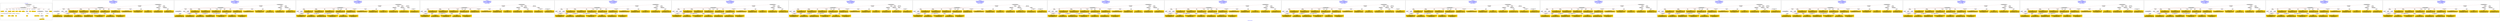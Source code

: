 digraph n0 {
fontcolor="blue"
remincross="true"
label="s04-ima-artworks.xml"
subgraph cluster_0 {
label="1-correct model"
n2[style="filled",color="white",fillcolor="lightgray",label="CulturalHeritageObject1"];
n3[shape="plaintext",style="filled",fillcolor="gold",label="creationDate"];
n4[style="filled",color="white",fillcolor="lightgray",label="Person1"];
n5[shape="plaintext",style="filled",fillcolor="gold",label="galleryLabel"];
n6[shape="plaintext",style="filled",fillcolor="gold",label="dimensions"];
n7[shape="plaintext",style="filled",fillcolor="gold",label="materials"];
n8[shape="plaintext",style="filled",fillcolor="gold",label="creditLine"];
n9[shape="plaintext",style="filled",fillcolor="gold",label="provenance"];
n10[style="filled",color="white",fillcolor="lightgray",label="Concept1"];
n11[shape="plaintext",style="filled",fillcolor="gold",label="title"];
n12[shape="plaintext",style="filled",fillcolor="gold",label="accessionNumber"];
n13[style="filled",color="white",fillcolor="lightgray",label="CulturalHeritageObject2"];
n14[style="filled",color="white",fillcolor="lightgray",label="Document2"];
n15[shape="plaintext",style="filled",fillcolor="gold",label="relatedArtworksTitle"];
n16[style="filled",color="white",fillcolor="lightgray",label="Document1"];
n17[shape="plaintext",style="filled",fillcolor="gold",label="nationality"];
n18[shape="plaintext",style="filled",fillcolor="gold",label="birthDate"];
n19[shape="plaintext",style="filled",fillcolor="gold",label="deathDate"];
n20[shape="plaintext",style="filled",fillcolor="gold",label="artist"];
n21[style="filled",color="white",fillcolor="lightgray",label="EuropeanaAggregation1"];
n22[style="filled",color="white",fillcolor="lightgray",label="WebResource1"];
n23[shape="plaintext",style="filled",fillcolor="gold",label="imageURL"];
n24[shape="plaintext",style="filled",fillcolor="gold",label="values"];
n25[shape="plaintext",style="filled",fillcolor="gold",label="relatedArtworksURL"];
n26[shape="plaintext",style="filled",fillcolor="gold",label="sourceURL"];
}
subgraph cluster_1 {
label="candidate 0\nlink coherence:0.8260869565217391\nnode coherence:0.8260869565217391\nconfidence:0.4823472849515252\nmapping score:0.5439878844126568\ncost:121.99983\n-precision:0.61-recall:0.58"
n28[style="filled",color="white",fillcolor="lightgray",label="CulturalHeritageObject1"];
n29[style="filled",color="white",fillcolor="lightgray",label="CulturalHeritageObject2"];
n30[style="filled",color="white",fillcolor="lightgray",label="Person1"];
n31[style="filled",color="white",fillcolor="lightgray",label="Concept1"];
n32[style="filled",color="white",fillcolor="lightgray",label="EuropeanaAggregation1"];
n33[style="filled",color="white",fillcolor="lightgray",label="WebResource1"];
n34[style="filled",color="white",fillcolor="lightgray",label="WebResource2"];
n35[shape="plaintext",style="filled",fillcolor="gold",label="artist\n[Person,nameOfThePerson,0.749]\n[CulturalHeritageObject,description,0.114]\n[CulturalHeritageObject,title,0.074]\n[Person,biographicalInformation,0.063]"];
n36[shape="plaintext",style="filled",fillcolor="gold",label="values\n[CulturalHeritageObject,description,0.473]\n[CulturalHeritageObject,title,0.232]\n[Person,biographicalInformation,0.171]\n[Concept,prefLabel,0.124]"];
n37[shape="plaintext",style="filled",fillcolor="gold",label="title\n[CulturalHeritageObject,description,0.423]\n[Person,biographicalInformation,0.258]\n[CulturalHeritageObject,title,0.233]\n[Person,nameOfThePerson,0.086]"];
n38[shape="plaintext",style="filled",fillcolor="gold",label="relatedArtworksURL\n[WebResource,classLink,0.79]\n[CulturalHeritageObject,description,0.095]\n[CulturalHeritageObject,provenance,0.058]\n[Person,biographicalInformation,0.056]"];
n39[shape="plaintext",style="filled",fillcolor="gold",label="provenance\n[CulturalHeritageObject,provenance,0.317]\n[CulturalHeritageObject,description,0.286]\n[Person,biographicalInformation,0.23]\n[CulturalHeritageObject,title,0.168]"];
n40[shape="plaintext",style="filled",fillcolor="gold",label="creditLine\n[CulturalHeritageObject,provenance,0.619]\n[CulturalHeritageObject,description,0.168]\n[CulturalHeritageObject,title,0.131]\n[Person,biographicalInformation,0.082]"];
n41[shape="plaintext",style="filled",fillcolor="gold",label="materials\n[CulturalHeritageObject,medium,0.838]\n[CulturalHeritageObject,provenance,0.063]\n[CulturalHeritageObject,description,0.053]\n[Person,biographicalInformation,0.047]"];
n42[shape="plaintext",style="filled",fillcolor="gold",label="creationDate\n[Person,dateOfBirth,0.595]\n[Person,dateOfDeath,0.16]\n[Person,biographicalInformation,0.125]\n[CulturalHeritageObject,created,0.12]"];
n43[shape="plaintext",style="filled",fillcolor="gold",label="sourceURL\n[WebResource,classLink,0.799]\n[CulturalHeritageObject,description,0.092]\n[Person,biographicalInformation,0.056]\n[CulturalHeritageObject,provenance,0.054]"];
n44[shape="plaintext",style="filled",fillcolor="gold",label="dimensions\n[CulturalHeritageObject,extent,0.609]\n[CulturalHeritageObject,description,0.198]\n[CulturalHeritageObject,title,0.109]\n[CulturalHeritageObject,provenance,0.085]"];
n45[shape="plaintext",style="filled",fillcolor="gold",label="imageURL\n[WebResource,classLink,0.958]\n[CulturalHeritageObject,description,0.028]\n[Person,biographicalInformation,0.009]\n[CulturalHeritageObject,extent,0.005]"];
n46[shape="plaintext",style="filled",fillcolor="gold",label="accessionNumber\n[CulturalHeritageObject,extent,0.989]\n[CulturalHeritageObject,accessionNumber,0.008]\n[CulturalHeritageObject,description,0.003]"];
n47[shape="plaintext",style="filled",fillcolor="gold",label="relatedArtworksTitle\n[CulturalHeritageObject,description,0.425]\n[Person,biographicalInformation,0.249]\n[CulturalHeritageObject,title,0.209]\n[Person,nameOfThePerson,0.117]"];
n48[shape="plaintext",style="filled",fillcolor="gold",label="galleryLabel\n[Person,biographicalInformation,0.503]\n[CulturalHeritageObject,description,0.371]\n[CulturalHeritageObject,title,0.083]\n[CulturalHeritageObject,provenance,0.042]"];
n49[shape="plaintext",style="filled",fillcolor="gold",label="nationality\n[Person,countryAssociatedWithThePerson,0.724]\n[CulturalHeritageObject,provenance,0.109]\n[Concept,prefLabel,0.096]\n[CulturalHeritageObject,title,0.071]"];
n50[shape="plaintext",style="filled",fillcolor="gold",label="deathDate\n[Person,dateOfDeath,0.463]\n[CulturalHeritageObject,created,0.303]\n[Person,dateOfBirth,0.181]\n[CulturalHeritageObject,title,0.053]"];
n51[shape="plaintext",style="filled",fillcolor="gold",label="birthDate\n[Person,dateOfBirth,0.502]\n[Person,dateOfDeath,0.312]\n[CulturalHeritageObject,created,0.134]\n[Person,biographicalInformation,0.052]"];
}
subgraph cluster_2 {
label="candidate 1\nlink coherence:0.8260869565217391\nnode coherence:0.8260869565217391\nconfidence:0.48129322826679144\nmapping score:0.5436365321844121\ncost:121.99983\n-precision:0.65-recall:0.62"
n53[style="filled",color="white",fillcolor="lightgray",label="CulturalHeritageObject1"];
n54[style="filled",color="white",fillcolor="lightgray",label="CulturalHeritageObject2"];
n55[style="filled",color="white",fillcolor="lightgray",label="Person1"];
n56[style="filled",color="white",fillcolor="lightgray",label="Concept1"];
n57[style="filled",color="white",fillcolor="lightgray",label="EuropeanaAggregation1"];
n58[style="filled",color="white",fillcolor="lightgray",label="WebResource1"];
n59[style="filled",color="white",fillcolor="lightgray",label="WebResource2"];
n60[shape="plaintext",style="filled",fillcolor="gold",label="artist\n[Person,nameOfThePerson,0.749]\n[CulturalHeritageObject,description,0.114]\n[CulturalHeritageObject,title,0.074]\n[Person,biographicalInformation,0.063]"];
n61[shape="plaintext",style="filled",fillcolor="gold",label="values\n[CulturalHeritageObject,description,0.473]\n[CulturalHeritageObject,title,0.232]\n[Person,biographicalInformation,0.171]\n[Concept,prefLabel,0.124]"];
n62[shape="plaintext",style="filled",fillcolor="gold",label="title\n[CulturalHeritageObject,description,0.423]\n[Person,biographicalInformation,0.258]\n[CulturalHeritageObject,title,0.233]\n[Person,nameOfThePerson,0.086]"];
n63[shape="plaintext",style="filled",fillcolor="gold",label="relatedArtworksURL\n[WebResource,classLink,0.79]\n[CulturalHeritageObject,description,0.095]\n[CulturalHeritageObject,provenance,0.058]\n[Person,biographicalInformation,0.056]"];
n64[shape="plaintext",style="filled",fillcolor="gold",label="provenance\n[CulturalHeritageObject,provenance,0.317]\n[CulturalHeritageObject,description,0.286]\n[Person,biographicalInformation,0.23]\n[CulturalHeritageObject,title,0.168]"];
n65[shape="plaintext",style="filled",fillcolor="gold",label="creditLine\n[CulturalHeritageObject,provenance,0.619]\n[CulturalHeritageObject,description,0.168]\n[CulturalHeritageObject,title,0.131]\n[Person,biographicalInformation,0.082]"];
n66[shape="plaintext",style="filled",fillcolor="gold",label="materials\n[CulturalHeritageObject,medium,0.838]\n[CulturalHeritageObject,provenance,0.063]\n[CulturalHeritageObject,description,0.053]\n[Person,biographicalInformation,0.047]"];
n67[shape="plaintext",style="filled",fillcolor="gold",label="creationDate\n[Person,dateOfBirth,0.595]\n[Person,dateOfDeath,0.16]\n[Person,biographicalInformation,0.125]\n[CulturalHeritageObject,created,0.12]"];
n68[shape="plaintext",style="filled",fillcolor="gold",label="sourceURL\n[WebResource,classLink,0.799]\n[CulturalHeritageObject,description,0.092]\n[Person,biographicalInformation,0.056]\n[CulturalHeritageObject,provenance,0.054]"];
n69[shape="plaintext",style="filled",fillcolor="gold",label="dimensions\n[CulturalHeritageObject,extent,0.609]\n[CulturalHeritageObject,description,0.198]\n[CulturalHeritageObject,title,0.109]\n[CulturalHeritageObject,provenance,0.085]"];
n70[shape="plaintext",style="filled",fillcolor="gold",label="imageURL\n[WebResource,classLink,0.958]\n[CulturalHeritageObject,description,0.028]\n[Person,biographicalInformation,0.009]\n[CulturalHeritageObject,extent,0.005]"];
n71[shape="plaintext",style="filled",fillcolor="gold",label="accessionNumber\n[CulturalHeritageObject,extent,0.989]\n[CulturalHeritageObject,accessionNumber,0.008]\n[CulturalHeritageObject,description,0.003]"];
n72[shape="plaintext",style="filled",fillcolor="gold",label="relatedArtworksTitle\n[CulturalHeritageObject,description,0.425]\n[Person,biographicalInformation,0.249]\n[CulturalHeritageObject,title,0.209]\n[Person,nameOfThePerson,0.117]"];
n73[shape="plaintext",style="filled",fillcolor="gold",label="galleryLabel\n[Person,biographicalInformation,0.503]\n[CulturalHeritageObject,description,0.371]\n[CulturalHeritageObject,title,0.083]\n[CulturalHeritageObject,provenance,0.042]"];
n74[shape="plaintext",style="filled",fillcolor="gold",label="nationality\n[Person,countryAssociatedWithThePerson,0.724]\n[CulturalHeritageObject,provenance,0.109]\n[Concept,prefLabel,0.096]\n[CulturalHeritageObject,title,0.071]"];
n75[shape="plaintext",style="filled",fillcolor="gold",label="birthDate\n[Person,dateOfBirth,0.502]\n[Person,dateOfDeath,0.312]\n[CulturalHeritageObject,created,0.134]\n[Person,biographicalInformation,0.052]"];
n76[shape="plaintext",style="filled",fillcolor="gold",label="deathDate\n[Person,dateOfDeath,0.463]\n[CulturalHeritageObject,created,0.303]\n[Person,dateOfBirth,0.181]\n[CulturalHeritageObject,title,0.053]"];
}
subgraph cluster_3 {
label="candidate 10\nlink coherence:0.8260869565217391\nnode coherence:0.8260869565217391\nconfidence:0.4548964356000393\nmapping score:0.5348376012954947\ncost:122.009832\n-precision:0.57-recall:0.54"
n78[style="filled",color="white",fillcolor="lightgray",label="CulturalHeritageObject1"];
n79[style="filled",color="white",fillcolor="lightgray",label="Person1"];
n80[style="filled",color="white",fillcolor="lightgray",label="Concept1"];
n81[style="filled",color="white",fillcolor="lightgray",label="EuropeanaAggregation1"];
n82[style="filled",color="white",fillcolor="lightgray",label="WebResource1"];
n83[style="filled",color="white",fillcolor="lightgray",label="WebResource2"];
n84[style="filled",color="white",fillcolor="lightgray",label="Person2"];
n85[shape="plaintext",style="filled",fillcolor="gold",label="relatedArtworksTitle\n[CulturalHeritageObject,description,0.425]\n[Person,biographicalInformation,0.249]\n[CulturalHeritageObject,title,0.209]\n[Person,nameOfThePerson,0.117]"];
n86[shape="plaintext",style="filled",fillcolor="gold",label="values\n[CulturalHeritageObject,description,0.473]\n[CulturalHeritageObject,title,0.232]\n[Person,biographicalInformation,0.171]\n[Concept,prefLabel,0.124]"];
n87[shape="plaintext",style="filled",fillcolor="gold",label="title\n[CulturalHeritageObject,description,0.423]\n[Person,biographicalInformation,0.258]\n[CulturalHeritageObject,title,0.233]\n[Person,nameOfThePerson,0.086]"];
n88[shape="plaintext",style="filled",fillcolor="gold",label="sourceURL\n[WebResource,classLink,0.799]\n[CulturalHeritageObject,description,0.092]\n[Person,biographicalInformation,0.056]\n[CulturalHeritageObject,provenance,0.054]"];
n89[shape="plaintext",style="filled",fillcolor="gold",label="provenance\n[CulturalHeritageObject,provenance,0.317]\n[CulturalHeritageObject,description,0.286]\n[Person,biographicalInformation,0.23]\n[CulturalHeritageObject,title,0.168]"];
n90[shape="plaintext",style="filled",fillcolor="gold",label="artist\n[Person,nameOfThePerson,0.749]\n[CulturalHeritageObject,description,0.114]\n[CulturalHeritageObject,title,0.074]\n[Person,biographicalInformation,0.063]"];
n91[shape="plaintext",style="filled",fillcolor="gold",label="creditLine\n[CulturalHeritageObject,provenance,0.619]\n[CulturalHeritageObject,description,0.168]\n[CulturalHeritageObject,title,0.131]\n[Person,biographicalInformation,0.082]"];
n92[shape="plaintext",style="filled",fillcolor="gold",label="materials\n[CulturalHeritageObject,medium,0.838]\n[CulturalHeritageObject,provenance,0.063]\n[CulturalHeritageObject,description,0.053]\n[Person,biographicalInformation,0.047]"];
n93[shape="plaintext",style="filled",fillcolor="gold",label="creationDate\n[Person,dateOfBirth,0.595]\n[Person,dateOfDeath,0.16]\n[Person,biographicalInformation,0.125]\n[CulturalHeritageObject,created,0.12]"];
n94[shape="plaintext",style="filled",fillcolor="gold",label="dimensions\n[CulturalHeritageObject,extent,0.609]\n[CulturalHeritageObject,description,0.198]\n[CulturalHeritageObject,title,0.109]\n[CulturalHeritageObject,provenance,0.085]"];
n95[shape="plaintext",style="filled",fillcolor="gold",label="imageURL\n[WebResource,classLink,0.958]\n[CulturalHeritageObject,description,0.028]\n[Person,biographicalInformation,0.009]\n[CulturalHeritageObject,extent,0.005]"];
n96[shape="plaintext",style="filled",fillcolor="gold",label="accessionNumber\n[CulturalHeritageObject,extent,0.989]\n[CulturalHeritageObject,accessionNumber,0.008]\n[CulturalHeritageObject,description,0.003]"];
n97[shape="plaintext",style="filled",fillcolor="gold",label="galleryLabel\n[Person,biographicalInformation,0.503]\n[CulturalHeritageObject,description,0.371]\n[CulturalHeritageObject,title,0.083]\n[CulturalHeritageObject,provenance,0.042]"];
n98[shape="plaintext",style="filled",fillcolor="gold",label="relatedArtworksURL\n[WebResource,classLink,0.79]\n[CulturalHeritageObject,description,0.095]\n[CulturalHeritageObject,provenance,0.058]\n[Person,biographicalInformation,0.056]"];
n99[shape="plaintext",style="filled",fillcolor="gold",label="nationality\n[Person,countryAssociatedWithThePerson,0.724]\n[CulturalHeritageObject,provenance,0.109]\n[Concept,prefLabel,0.096]\n[CulturalHeritageObject,title,0.071]"];
n100[shape="plaintext",style="filled",fillcolor="gold",label="deathDate\n[Person,dateOfDeath,0.463]\n[CulturalHeritageObject,created,0.303]\n[Person,dateOfBirth,0.181]\n[CulturalHeritageObject,title,0.053]"];
n101[shape="plaintext",style="filled",fillcolor="gold",label="birthDate\n[Person,dateOfBirth,0.502]\n[Person,dateOfDeath,0.312]\n[CulturalHeritageObject,created,0.134]\n[Person,biographicalInformation,0.052]"];
}
subgraph cluster_4 {
label="candidate 11\nlink coherence:0.8260869565217391\nnode coherence:0.8260869565217391\nconfidence:0.4548964356000393\nmapping score:0.5348376012954947\ncost:221.009832\n-precision:0.57-recall:0.54"
n103[style="filled",color="white",fillcolor="lightgray",label="CulturalHeritageObject1"];
n104[style="filled",color="white",fillcolor="lightgray",label="Person1"];
n105[style="filled",color="white",fillcolor="lightgray",label="Concept1"];
n106[style="filled",color="white",fillcolor="lightgray",label="EuropeanaAggregation1"];
n107[style="filled",color="white",fillcolor="lightgray",label="WebResource1"];
n108[style="filled",color="white",fillcolor="lightgray",label="WebResource2"];
n109[style="filled",color="white",fillcolor="lightgray",label="Person2"];
n110[shape="plaintext",style="filled",fillcolor="gold",label="relatedArtworksTitle\n[CulturalHeritageObject,description,0.425]\n[Person,biographicalInformation,0.249]\n[CulturalHeritageObject,title,0.209]\n[Person,nameOfThePerson,0.117]"];
n111[shape="plaintext",style="filled",fillcolor="gold",label="values\n[CulturalHeritageObject,description,0.473]\n[CulturalHeritageObject,title,0.232]\n[Person,biographicalInformation,0.171]\n[Concept,prefLabel,0.124]"];
n112[shape="plaintext",style="filled",fillcolor="gold",label="title\n[CulturalHeritageObject,description,0.423]\n[Person,biographicalInformation,0.258]\n[CulturalHeritageObject,title,0.233]\n[Person,nameOfThePerson,0.086]"];
n113[shape="plaintext",style="filled",fillcolor="gold",label="sourceURL\n[WebResource,classLink,0.799]\n[CulturalHeritageObject,description,0.092]\n[Person,biographicalInformation,0.056]\n[CulturalHeritageObject,provenance,0.054]"];
n114[shape="plaintext",style="filled",fillcolor="gold",label="provenance\n[CulturalHeritageObject,provenance,0.317]\n[CulturalHeritageObject,description,0.286]\n[Person,biographicalInformation,0.23]\n[CulturalHeritageObject,title,0.168]"];
n115[shape="plaintext",style="filled",fillcolor="gold",label="artist\n[Person,nameOfThePerson,0.749]\n[CulturalHeritageObject,description,0.114]\n[CulturalHeritageObject,title,0.074]\n[Person,biographicalInformation,0.063]"];
n116[shape="plaintext",style="filled",fillcolor="gold",label="creditLine\n[CulturalHeritageObject,provenance,0.619]\n[CulturalHeritageObject,description,0.168]\n[CulturalHeritageObject,title,0.131]\n[Person,biographicalInformation,0.082]"];
n117[shape="plaintext",style="filled",fillcolor="gold",label="materials\n[CulturalHeritageObject,medium,0.838]\n[CulturalHeritageObject,provenance,0.063]\n[CulturalHeritageObject,description,0.053]\n[Person,biographicalInformation,0.047]"];
n118[shape="plaintext",style="filled",fillcolor="gold",label="creationDate\n[Person,dateOfBirth,0.595]\n[Person,dateOfDeath,0.16]\n[Person,biographicalInformation,0.125]\n[CulturalHeritageObject,created,0.12]"];
n119[shape="plaintext",style="filled",fillcolor="gold",label="dimensions\n[CulturalHeritageObject,extent,0.609]\n[CulturalHeritageObject,description,0.198]\n[CulturalHeritageObject,title,0.109]\n[CulturalHeritageObject,provenance,0.085]"];
n120[shape="plaintext",style="filled",fillcolor="gold",label="imageURL\n[WebResource,classLink,0.958]\n[CulturalHeritageObject,description,0.028]\n[Person,biographicalInformation,0.009]\n[CulturalHeritageObject,extent,0.005]"];
n121[shape="plaintext",style="filled",fillcolor="gold",label="accessionNumber\n[CulturalHeritageObject,extent,0.989]\n[CulturalHeritageObject,accessionNumber,0.008]\n[CulturalHeritageObject,description,0.003]"];
n122[shape="plaintext",style="filled",fillcolor="gold",label="galleryLabel\n[Person,biographicalInformation,0.503]\n[CulturalHeritageObject,description,0.371]\n[CulturalHeritageObject,title,0.083]\n[CulturalHeritageObject,provenance,0.042]"];
n123[shape="plaintext",style="filled",fillcolor="gold",label="nationality\n[Person,countryAssociatedWithThePerson,0.724]\n[CulturalHeritageObject,provenance,0.109]\n[Concept,prefLabel,0.096]\n[CulturalHeritageObject,title,0.071]"];
n124[shape="plaintext",style="filled",fillcolor="gold",label="relatedArtworksURL\n[WebResource,classLink,0.79]\n[CulturalHeritageObject,description,0.095]\n[CulturalHeritageObject,provenance,0.058]\n[Person,biographicalInformation,0.056]"];
n125[shape="plaintext",style="filled",fillcolor="gold",label="deathDate\n[Person,dateOfDeath,0.463]\n[CulturalHeritageObject,created,0.303]\n[Person,dateOfBirth,0.181]\n[CulturalHeritageObject,title,0.053]"];
n126[shape="plaintext",style="filled",fillcolor="gold",label="birthDate\n[Person,dateOfBirth,0.502]\n[Person,dateOfDeath,0.312]\n[CulturalHeritageObject,created,0.134]\n[Person,biographicalInformation,0.052]"];
}
subgraph cluster_5 {
label="candidate 12\nlink coherence:0.8260869565217391\nnode coherence:0.8260869565217391\nconfidence:0.45437751976895524\nmapping score:0.5346646293518\ncost:22.99983\n-precision:0.57-recall:0.54"
n128[style="filled",color="white",fillcolor="lightgray",label="CulturalHeritageObject1"];
n129[style="filled",color="white",fillcolor="lightgray",label="Person1"];
n130[style="filled",color="white",fillcolor="lightgray",label="Person2"];
n131[style="filled",color="white",fillcolor="lightgray",label="Concept1"];
n132[style="filled",color="white",fillcolor="lightgray",label="EuropeanaAggregation1"];
n133[style="filled",color="white",fillcolor="lightgray",label="WebResource1"];
n134[style="filled",color="white",fillcolor="lightgray",label="WebResource2"];
n135[shape="plaintext",style="filled",fillcolor="gold",label="relatedArtworksTitle\n[CulturalHeritageObject,description,0.425]\n[Person,biographicalInformation,0.249]\n[CulturalHeritageObject,title,0.209]\n[Person,nameOfThePerson,0.117]"];
n136[shape="plaintext",style="filled",fillcolor="gold",label="values\n[CulturalHeritageObject,description,0.473]\n[CulturalHeritageObject,title,0.232]\n[Person,biographicalInformation,0.171]\n[Concept,prefLabel,0.124]"];
n137[shape="plaintext",style="filled",fillcolor="gold",label="title\n[CulturalHeritageObject,description,0.423]\n[Person,biographicalInformation,0.258]\n[CulturalHeritageObject,title,0.233]\n[Person,nameOfThePerson,0.086]"];
n138[shape="plaintext",style="filled",fillcolor="gold",label="relatedArtworksURL\n[WebResource,classLink,0.79]\n[CulturalHeritageObject,description,0.095]\n[CulturalHeritageObject,provenance,0.058]\n[Person,biographicalInformation,0.056]"];
n139[shape="plaintext",style="filled",fillcolor="gold",label="provenance\n[CulturalHeritageObject,provenance,0.317]\n[CulturalHeritageObject,description,0.286]\n[Person,biographicalInformation,0.23]\n[CulturalHeritageObject,title,0.168]"];
n140[shape="plaintext",style="filled",fillcolor="gold",label="artist\n[Person,nameOfThePerson,0.749]\n[CulturalHeritageObject,description,0.114]\n[CulturalHeritageObject,title,0.074]\n[Person,biographicalInformation,0.063]"];
n141[shape="plaintext",style="filled",fillcolor="gold",label="creditLine\n[CulturalHeritageObject,provenance,0.619]\n[CulturalHeritageObject,description,0.168]\n[CulturalHeritageObject,title,0.131]\n[Person,biographicalInformation,0.082]"];
n142[shape="plaintext",style="filled",fillcolor="gold",label="materials\n[CulturalHeritageObject,medium,0.838]\n[CulturalHeritageObject,provenance,0.063]\n[CulturalHeritageObject,description,0.053]\n[Person,biographicalInformation,0.047]"];
n143[shape="plaintext",style="filled",fillcolor="gold",label="creationDate\n[Person,dateOfBirth,0.595]\n[Person,dateOfDeath,0.16]\n[Person,biographicalInformation,0.125]\n[CulturalHeritageObject,created,0.12]"];
n144[shape="plaintext",style="filled",fillcolor="gold",label="dimensions\n[CulturalHeritageObject,extent,0.609]\n[CulturalHeritageObject,description,0.198]\n[CulturalHeritageObject,title,0.109]\n[CulturalHeritageObject,provenance,0.085]"];
n145[shape="plaintext",style="filled",fillcolor="gold",label="imageURL\n[WebResource,classLink,0.958]\n[CulturalHeritageObject,description,0.028]\n[Person,biographicalInformation,0.009]\n[CulturalHeritageObject,extent,0.005]"];
n146[shape="plaintext",style="filled",fillcolor="gold",label="accessionNumber\n[CulturalHeritageObject,extent,0.989]\n[CulturalHeritageObject,accessionNumber,0.008]\n[CulturalHeritageObject,description,0.003]"];
n147[shape="plaintext",style="filled",fillcolor="gold",label="sourceURL\n[WebResource,classLink,0.799]\n[CulturalHeritageObject,description,0.092]\n[Person,biographicalInformation,0.056]\n[CulturalHeritageObject,provenance,0.054]"];
n148[shape="plaintext",style="filled",fillcolor="gold",label="galleryLabel\n[Person,biographicalInformation,0.503]\n[CulturalHeritageObject,description,0.371]\n[CulturalHeritageObject,title,0.083]\n[CulturalHeritageObject,provenance,0.042]"];
n149[shape="plaintext",style="filled",fillcolor="gold",label="nationality\n[Person,countryAssociatedWithThePerson,0.724]\n[CulturalHeritageObject,provenance,0.109]\n[Concept,prefLabel,0.096]\n[CulturalHeritageObject,title,0.071]"];
n150[shape="plaintext",style="filled",fillcolor="gold",label="deathDate\n[Person,dateOfDeath,0.463]\n[CulturalHeritageObject,created,0.303]\n[Person,dateOfBirth,0.181]\n[CulturalHeritageObject,title,0.053]"];
n151[shape="plaintext",style="filled",fillcolor="gold",label="birthDate\n[Person,dateOfBirth,0.502]\n[Person,dateOfDeath,0.312]\n[CulturalHeritageObject,created,0.134]\n[Person,biographicalInformation,0.052]"];
}
subgraph cluster_6 {
label="candidate 13\nlink coherence:0.8260869565217391\nnode coherence:0.8260869565217391\nconfidence:0.45437751976895524\nmapping score:0.5346646293518\ncost:121.99983\n-precision:0.57-recall:0.54"
n153[style="filled",color="white",fillcolor="lightgray",label="CulturalHeritageObject1"];
n154[style="filled",color="white",fillcolor="lightgray",label="Person1"];
n155[style="filled",color="white",fillcolor="lightgray",label="Person2"];
n156[style="filled",color="white",fillcolor="lightgray",label="Concept1"];
n157[style="filled",color="white",fillcolor="lightgray",label="EuropeanaAggregation1"];
n158[style="filled",color="white",fillcolor="lightgray",label="WebResource1"];
n159[style="filled",color="white",fillcolor="lightgray",label="WebResource2"];
n160[shape="plaintext",style="filled",fillcolor="gold",label="relatedArtworksTitle\n[CulturalHeritageObject,description,0.425]\n[Person,biographicalInformation,0.249]\n[CulturalHeritageObject,title,0.209]\n[Person,nameOfThePerson,0.117]"];
n161[shape="plaintext",style="filled",fillcolor="gold",label="values\n[CulturalHeritageObject,description,0.473]\n[CulturalHeritageObject,title,0.232]\n[Person,biographicalInformation,0.171]\n[Concept,prefLabel,0.124]"];
n162[shape="plaintext",style="filled",fillcolor="gold",label="title\n[CulturalHeritageObject,description,0.423]\n[Person,biographicalInformation,0.258]\n[CulturalHeritageObject,title,0.233]\n[Person,nameOfThePerson,0.086]"];
n163[shape="plaintext",style="filled",fillcolor="gold",label="relatedArtworksURL\n[WebResource,classLink,0.79]\n[CulturalHeritageObject,description,0.095]\n[CulturalHeritageObject,provenance,0.058]\n[Person,biographicalInformation,0.056]"];
n164[shape="plaintext",style="filled",fillcolor="gold",label="provenance\n[CulturalHeritageObject,provenance,0.317]\n[CulturalHeritageObject,description,0.286]\n[Person,biographicalInformation,0.23]\n[CulturalHeritageObject,title,0.168]"];
n165[shape="plaintext",style="filled",fillcolor="gold",label="artist\n[Person,nameOfThePerson,0.749]\n[CulturalHeritageObject,description,0.114]\n[CulturalHeritageObject,title,0.074]\n[Person,biographicalInformation,0.063]"];
n166[shape="plaintext",style="filled",fillcolor="gold",label="creditLine\n[CulturalHeritageObject,provenance,0.619]\n[CulturalHeritageObject,description,0.168]\n[CulturalHeritageObject,title,0.131]\n[Person,biographicalInformation,0.082]"];
n167[shape="plaintext",style="filled",fillcolor="gold",label="materials\n[CulturalHeritageObject,medium,0.838]\n[CulturalHeritageObject,provenance,0.063]\n[CulturalHeritageObject,description,0.053]\n[Person,biographicalInformation,0.047]"];
n168[shape="plaintext",style="filled",fillcolor="gold",label="creationDate\n[Person,dateOfBirth,0.595]\n[Person,dateOfDeath,0.16]\n[Person,biographicalInformation,0.125]\n[CulturalHeritageObject,created,0.12]"];
n169[shape="plaintext",style="filled",fillcolor="gold",label="dimensions\n[CulturalHeritageObject,extent,0.609]\n[CulturalHeritageObject,description,0.198]\n[CulturalHeritageObject,title,0.109]\n[CulturalHeritageObject,provenance,0.085]"];
n170[shape="plaintext",style="filled",fillcolor="gold",label="imageURL\n[WebResource,classLink,0.958]\n[CulturalHeritageObject,description,0.028]\n[Person,biographicalInformation,0.009]\n[CulturalHeritageObject,extent,0.005]"];
n171[shape="plaintext",style="filled",fillcolor="gold",label="accessionNumber\n[CulturalHeritageObject,extent,0.989]\n[CulturalHeritageObject,accessionNumber,0.008]\n[CulturalHeritageObject,description,0.003]"];
n172[shape="plaintext",style="filled",fillcolor="gold",label="galleryLabel\n[Person,biographicalInformation,0.503]\n[CulturalHeritageObject,description,0.371]\n[CulturalHeritageObject,title,0.083]\n[CulturalHeritageObject,provenance,0.042]"];
n173[shape="plaintext",style="filled",fillcolor="gold",label="sourceURL\n[WebResource,classLink,0.799]\n[CulturalHeritageObject,description,0.092]\n[Person,biographicalInformation,0.056]\n[CulturalHeritageObject,provenance,0.054]"];
n174[shape="plaintext",style="filled",fillcolor="gold",label="nationality\n[Person,countryAssociatedWithThePerson,0.724]\n[CulturalHeritageObject,provenance,0.109]\n[Concept,prefLabel,0.096]\n[CulturalHeritageObject,title,0.071]"];
n175[shape="plaintext",style="filled",fillcolor="gold",label="deathDate\n[Person,dateOfDeath,0.463]\n[CulturalHeritageObject,created,0.303]\n[Person,dateOfBirth,0.181]\n[CulturalHeritageObject,title,0.053]"];
n176[shape="plaintext",style="filled",fillcolor="gold",label="birthDate\n[Person,dateOfBirth,0.502]\n[Person,dateOfDeath,0.312]\n[CulturalHeritageObject,created,0.134]\n[Person,biographicalInformation,0.052]"];
}
subgraph cluster_7 {
label="candidate 14\nlink coherence:0.8260869565217391\nnode coherence:0.8260869565217391\nconfidence:0.45437751976895524\nmapping score:0.5346646293518\ncost:122.009832\n-precision:0.57-recall:0.54"
n178[style="filled",color="white",fillcolor="lightgray",label="CulturalHeritageObject1"];
n179[style="filled",color="white",fillcolor="lightgray",label="Person1"];
n180[style="filled",color="white",fillcolor="lightgray",label="Concept1"];
n181[style="filled",color="white",fillcolor="lightgray",label="EuropeanaAggregation1"];
n182[style="filled",color="white",fillcolor="lightgray",label="WebResource1"];
n183[style="filled",color="white",fillcolor="lightgray",label="WebResource2"];
n184[style="filled",color="white",fillcolor="lightgray",label="Person2"];
n185[shape="plaintext",style="filled",fillcolor="gold",label="relatedArtworksTitle\n[CulturalHeritageObject,description,0.425]\n[Person,biographicalInformation,0.249]\n[CulturalHeritageObject,title,0.209]\n[Person,nameOfThePerson,0.117]"];
n186[shape="plaintext",style="filled",fillcolor="gold",label="values\n[CulturalHeritageObject,description,0.473]\n[CulturalHeritageObject,title,0.232]\n[Person,biographicalInformation,0.171]\n[Concept,prefLabel,0.124]"];
n187[shape="plaintext",style="filled",fillcolor="gold",label="title\n[CulturalHeritageObject,description,0.423]\n[Person,biographicalInformation,0.258]\n[CulturalHeritageObject,title,0.233]\n[Person,nameOfThePerson,0.086]"];
n188[shape="plaintext",style="filled",fillcolor="gold",label="relatedArtworksURL\n[WebResource,classLink,0.79]\n[CulturalHeritageObject,description,0.095]\n[CulturalHeritageObject,provenance,0.058]\n[Person,biographicalInformation,0.056]"];
n189[shape="plaintext",style="filled",fillcolor="gold",label="provenance\n[CulturalHeritageObject,provenance,0.317]\n[CulturalHeritageObject,description,0.286]\n[Person,biographicalInformation,0.23]\n[CulturalHeritageObject,title,0.168]"];
n190[shape="plaintext",style="filled",fillcolor="gold",label="artist\n[Person,nameOfThePerson,0.749]\n[CulturalHeritageObject,description,0.114]\n[CulturalHeritageObject,title,0.074]\n[Person,biographicalInformation,0.063]"];
n191[shape="plaintext",style="filled",fillcolor="gold",label="creditLine\n[CulturalHeritageObject,provenance,0.619]\n[CulturalHeritageObject,description,0.168]\n[CulturalHeritageObject,title,0.131]\n[Person,biographicalInformation,0.082]"];
n192[shape="plaintext",style="filled",fillcolor="gold",label="materials\n[CulturalHeritageObject,medium,0.838]\n[CulturalHeritageObject,provenance,0.063]\n[CulturalHeritageObject,description,0.053]\n[Person,biographicalInformation,0.047]"];
n193[shape="plaintext",style="filled",fillcolor="gold",label="creationDate\n[Person,dateOfBirth,0.595]\n[Person,dateOfDeath,0.16]\n[Person,biographicalInformation,0.125]\n[CulturalHeritageObject,created,0.12]"];
n194[shape="plaintext",style="filled",fillcolor="gold",label="dimensions\n[CulturalHeritageObject,extent,0.609]\n[CulturalHeritageObject,description,0.198]\n[CulturalHeritageObject,title,0.109]\n[CulturalHeritageObject,provenance,0.085]"];
n195[shape="plaintext",style="filled",fillcolor="gold",label="imageURL\n[WebResource,classLink,0.958]\n[CulturalHeritageObject,description,0.028]\n[Person,biographicalInformation,0.009]\n[CulturalHeritageObject,extent,0.005]"];
n196[shape="plaintext",style="filled",fillcolor="gold",label="accessionNumber\n[CulturalHeritageObject,extent,0.989]\n[CulturalHeritageObject,accessionNumber,0.008]\n[CulturalHeritageObject,description,0.003]"];
n197[shape="plaintext",style="filled",fillcolor="gold",label="sourceURL\n[WebResource,classLink,0.799]\n[CulturalHeritageObject,description,0.092]\n[Person,biographicalInformation,0.056]\n[CulturalHeritageObject,provenance,0.054]"];
n198[shape="plaintext",style="filled",fillcolor="gold",label="galleryLabel\n[Person,biographicalInformation,0.503]\n[CulturalHeritageObject,description,0.371]\n[CulturalHeritageObject,title,0.083]\n[CulturalHeritageObject,provenance,0.042]"];
n199[shape="plaintext",style="filled",fillcolor="gold",label="nationality\n[Person,countryAssociatedWithThePerson,0.724]\n[CulturalHeritageObject,provenance,0.109]\n[Concept,prefLabel,0.096]\n[CulturalHeritageObject,title,0.071]"];
n200[shape="plaintext",style="filled",fillcolor="gold",label="deathDate\n[Person,dateOfDeath,0.463]\n[CulturalHeritageObject,created,0.303]\n[Person,dateOfBirth,0.181]\n[CulturalHeritageObject,title,0.053]"];
n201[shape="plaintext",style="filled",fillcolor="gold",label="birthDate\n[Person,dateOfBirth,0.502]\n[Person,dateOfDeath,0.312]\n[CulturalHeritageObject,created,0.134]\n[Person,biographicalInformation,0.052]"];
}
subgraph cluster_8 {
label="candidate 15\nlink coherence:0.8260869565217391\nnode coherence:0.8260869565217391\nconfidence:0.45437751976895524\nmapping score:0.5346646293518\ncost:221.009832\n-precision:0.57-recall:0.54"
n203[style="filled",color="white",fillcolor="lightgray",label="CulturalHeritageObject1"];
n204[style="filled",color="white",fillcolor="lightgray",label="Person1"];
n205[style="filled",color="white",fillcolor="lightgray",label="Concept1"];
n206[style="filled",color="white",fillcolor="lightgray",label="EuropeanaAggregation1"];
n207[style="filled",color="white",fillcolor="lightgray",label="WebResource1"];
n208[style="filled",color="white",fillcolor="lightgray",label="WebResource2"];
n209[style="filled",color="white",fillcolor="lightgray",label="Person2"];
n210[shape="plaintext",style="filled",fillcolor="gold",label="relatedArtworksTitle\n[CulturalHeritageObject,description,0.425]\n[Person,biographicalInformation,0.249]\n[CulturalHeritageObject,title,0.209]\n[Person,nameOfThePerson,0.117]"];
n211[shape="plaintext",style="filled",fillcolor="gold",label="values\n[CulturalHeritageObject,description,0.473]\n[CulturalHeritageObject,title,0.232]\n[Person,biographicalInformation,0.171]\n[Concept,prefLabel,0.124]"];
n212[shape="plaintext",style="filled",fillcolor="gold",label="title\n[CulturalHeritageObject,description,0.423]\n[Person,biographicalInformation,0.258]\n[CulturalHeritageObject,title,0.233]\n[Person,nameOfThePerson,0.086]"];
n213[shape="plaintext",style="filled",fillcolor="gold",label="relatedArtworksURL\n[WebResource,classLink,0.79]\n[CulturalHeritageObject,description,0.095]\n[CulturalHeritageObject,provenance,0.058]\n[Person,biographicalInformation,0.056]"];
n214[shape="plaintext",style="filled",fillcolor="gold",label="provenance\n[CulturalHeritageObject,provenance,0.317]\n[CulturalHeritageObject,description,0.286]\n[Person,biographicalInformation,0.23]\n[CulturalHeritageObject,title,0.168]"];
n215[shape="plaintext",style="filled",fillcolor="gold",label="artist\n[Person,nameOfThePerson,0.749]\n[CulturalHeritageObject,description,0.114]\n[CulturalHeritageObject,title,0.074]\n[Person,biographicalInformation,0.063]"];
n216[shape="plaintext",style="filled",fillcolor="gold",label="creditLine\n[CulturalHeritageObject,provenance,0.619]\n[CulturalHeritageObject,description,0.168]\n[CulturalHeritageObject,title,0.131]\n[Person,biographicalInformation,0.082]"];
n217[shape="plaintext",style="filled",fillcolor="gold",label="materials\n[CulturalHeritageObject,medium,0.838]\n[CulturalHeritageObject,provenance,0.063]\n[CulturalHeritageObject,description,0.053]\n[Person,biographicalInformation,0.047]"];
n218[shape="plaintext",style="filled",fillcolor="gold",label="creationDate\n[Person,dateOfBirth,0.595]\n[Person,dateOfDeath,0.16]\n[Person,biographicalInformation,0.125]\n[CulturalHeritageObject,created,0.12]"];
n219[shape="plaintext",style="filled",fillcolor="gold",label="dimensions\n[CulturalHeritageObject,extent,0.609]\n[CulturalHeritageObject,description,0.198]\n[CulturalHeritageObject,title,0.109]\n[CulturalHeritageObject,provenance,0.085]"];
n220[shape="plaintext",style="filled",fillcolor="gold",label="imageURL\n[WebResource,classLink,0.958]\n[CulturalHeritageObject,description,0.028]\n[Person,biographicalInformation,0.009]\n[CulturalHeritageObject,extent,0.005]"];
n221[shape="plaintext",style="filled",fillcolor="gold",label="accessionNumber\n[CulturalHeritageObject,extent,0.989]\n[CulturalHeritageObject,accessionNumber,0.008]\n[CulturalHeritageObject,description,0.003]"];
n222[shape="plaintext",style="filled",fillcolor="gold",label="galleryLabel\n[Person,biographicalInformation,0.503]\n[CulturalHeritageObject,description,0.371]\n[CulturalHeritageObject,title,0.083]\n[CulturalHeritageObject,provenance,0.042]"];
n223[shape="plaintext",style="filled",fillcolor="gold",label="sourceURL\n[WebResource,classLink,0.799]\n[CulturalHeritageObject,description,0.092]\n[Person,biographicalInformation,0.056]\n[CulturalHeritageObject,provenance,0.054]"];
n224[shape="plaintext",style="filled",fillcolor="gold",label="nationality\n[Person,countryAssociatedWithThePerson,0.724]\n[CulturalHeritageObject,provenance,0.109]\n[Concept,prefLabel,0.096]\n[CulturalHeritageObject,title,0.071]"];
n225[shape="plaintext",style="filled",fillcolor="gold",label="deathDate\n[Person,dateOfDeath,0.463]\n[CulturalHeritageObject,created,0.303]\n[Person,dateOfBirth,0.181]\n[CulturalHeritageObject,title,0.053]"];
n226[shape="plaintext",style="filled",fillcolor="gold",label="birthDate\n[Person,dateOfBirth,0.502]\n[Person,dateOfDeath,0.312]\n[CulturalHeritageObject,created,0.134]\n[Person,biographicalInformation,0.052]"];
}
subgraph cluster_9 {
label="candidate 16\nlink coherence:0.8260869565217391\nnode coherence:0.8260869565217391\nconfidence:0.4538423789153056\nmapping score:0.5344862490672502\ncost:22.99983\n-precision:0.61-recall:0.58"
n228[style="filled",color="white",fillcolor="lightgray",label="CulturalHeritageObject1"];
n229[style="filled",color="white",fillcolor="lightgray",label="Person1"];
n230[style="filled",color="white",fillcolor="lightgray",label="Person2"];
n231[style="filled",color="white",fillcolor="lightgray",label="Concept1"];
n232[style="filled",color="white",fillcolor="lightgray",label="EuropeanaAggregation1"];
n233[style="filled",color="white",fillcolor="lightgray",label="WebResource1"];
n234[style="filled",color="white",fillcolor="lightgray",label="WebResource2"];
n235[shape="plaintext",style="filled",fillcolor="gold",label="relatedArtworksTitle\n[CulturalHeritageObject,description,0.425]\n[Person,biographicalInformation,0.249]\n[CulturalHeritageObject,title,0.209]\n[Person,nameOfThePerson,0.117]"];
n236[shape="plaintext",style="filled",fillcolor="gold",label="values\n[CulturalHeritageObject,description,0.473]\n[CulturalHeritageObject,title,0.232]\n[Person,biographicalInformation,0.171]\n[Concept,prefLabel,0.124]"];
n237[shape="plaintext",style="filled",fillcolor="gold",label="title\n[CulturalHeritageObject,description,0.423]\n[Person,biographicalInformation,0.258]\n[CulturalHeritageObject,title,0.233]\n[Person,nameOfThePerson,0.086]"];
n238[shape="plaintext",style="filled",fillcolor="gold",label="sourceURL\n[WebResource,classLink,0.799]\n[CulturalHeritageObject,description,0.092]\n[Person,biographicalInformation,0.056]\n[CulturalHeritageObject,provenance,0.054]"];
n239[shape="plaintext",style="filled",fillcolor="gold",label="provenance\n[CulturalHeritageObject,provenance,0.317]\n[CulturalHeritageObject,description,0.286]\n[Person,biographicalInformation,0.23]\n[CulturalHeritageObject,title,0.168]"];
n240[shape="plaintext",style="filled",fillcolor="gold",label="artist\n[Person,nameOfThePerson,0.749]\n[CulturalHeritageObject,description,0.114]\n[CulturalHeritageObject,title,0.074]\n[Person,biographicalInformation,0.063]"];
n241[shape="plaintext",style="filled",fillcolor="gold",label="creditLine\n[CulturalHeritageObject,provenance,0.619]\n[CulturalHeritageObject,description,0.168]\n[CulturalHeritageObject,title,0.131]\n[Person,biographicalInformation,0.082]"];
n242[shape="plaintext",style="filled",fillcolor="gold",label="materials\n[CulturalHeritageObject,medium,0.838]\n[CulturalHeritageObject,provenance,0.063]\n[CulturalHeritageObject,description,0.053]\n[Person,biographicalInformation,0.047]"];
n243[shape="plaintext",style="filled",fillcolor="gold",label="creationDate\n[Person,dateOfBirth,0.595]\n[Person,dateOfDeath,0.16]\n[Person,biographicalInformation,0.125]\n[CulturalHeritageObject,created,0.12]"];
n244[shape="plaintext",style="filled",fillcolor="gold",label="dimensions\n[CulturalHeritageObject,extent,0.609]\n[CulturalHeritageObject,description,0.198]\n[CulturalHeritageObject,title,0.109]\n[CulturalHeritageObject,provenance,0.085]"];
n245[shape="plaintext",style="filled",fillcolor="gold",label="imageURL\n[WebResource,classLink,0.958]\n[CulturalHeritageObject,description,0.028]\n[Person,biographicalInformation,0.009]\n[CulturalHeritageObject,extent,0.005]"];
n246[shape="plaintext",style="filled",fillcolor="gold",label="accessionNumber\n[CulturalHeritageObject,extent,0.989]\n[CulturalHeritageObject,accessionNumber,0.008]\n[CulturalHeritageObject,description,0.003]"];
n247[shape="plaintext",style="filled",fillcolor="gold",label="galleryLabel\n[Person,biographicalInformation,0.503]\n[CulturalHeritageObject,description,0.371]\n[CulturalHeritageObject,title,0.083]\n[CulturalHeritageObject,provenance,0.042]"];
n248[shape="plaintext",style="filled",fillcolor="gold",label="relatedArtworksURL\n[WebResource,classLink,0.79]\n[CulturalHeritageObject,description,0.095]\n[CulturalHeritageObject,provenance,0.058]\n[Person,biographicalInformation,0.056]"];
n249[shape="plaintext",style="filled",fillcolor="gold",label="nationality\n[Person,countryAssociatedWithThePerson,0.724]\n[CulturalHeritageObject,provenance,0.109]\n[Concept,prefLabel,0.096]\n[CulturalHeritageObject,title,0.071]"];
n250[shape="plaintext",style="filled",fillcolor="gold",label="birthDate\n[Person,dateOfBirth,0.502]\n[Person,dateOfDeath,0.312]\n[CulturalHeritageObject,created,0.134]\n[Person,biographicalInformation,0.052]"];
n251[shape="plaintext",style="filled",fillcolor="gold",label="deathDate\n[Person,dateOfDeath,0.463]\n[CulturalHeritageObject,created,0.303]\n[Person,dateOfBirth,0.181]\n[CulturalHeritageObject,title,0.053]"];
}
subgraph cluster_10 {
label="candidate 17\nlink coherence:0.8260869565217391\nnode coherence:0.8260869565217391\nconfidence:0.4538423789153056\nmapping score:0.5344862490672502\ncost:121.99983\n-precision:0.61-recall:0.58"
n253[style="filled",color="white",fillcolor="lightgray",label="CulturalHeritageObject1"];
n254[style="filled",color="white",fillcolor="lightgray",label="Person1"];
n255[style="filled",color="white",fillcolor="lightgray",label="Person2"];
n256[style="filled",color="white",fillcolor="lightgray",label="Concept1"];
n257[style="filled",color="white",fillcolor="lightgray",label="EuropeanaAggregation1"];
n258[style="filled",color="white",fillcolor="lightgray",label="WebResource1"];
n259[style="filled",color="white",fillcolor="lightgray",label="WebResource2"];
n260[shape="plaintext",style="filled",fillcolor="gold",label="relatedArtworksTitle\n[CulturalHeritageObject,description,0.425]\n[Person,biographicalInformation,0.249]\n[CulturalHeritageObject,title,0.209]\n[Person,nameOfThePerson,0.117]"];
n261[shape="plaintext",style="filled",fillcolor="gold",label="values\n[CulturalHeritageObject,description,0.473]\n[CulturalHeritageObject,title,0.232]\n[Person,biographicalInformation,0.171]\n[Concept,prefLabel,0.124]"];
n262[shape="plaintext",style="filled",fillcolor="gold",label="title\n[CulturalHeritageObject,description,0.423]\n[Person,biographicalInformation,0.258]\n[CulturalHeritageObject,title,0.233]\n[Person,nameOfThePerson,0.086]"];
n263[shape="plaintext",style="filled",fillcolor="gold",label="sourceURL\n[WebResource,classLink,0.799]\n[CulturalHeritageObject,description,0.092]\n[Person,biographicalInformation,0.056]\n[CulturalHeritageObject,provenance,0.054]"];
n264[shape="plaintext",style="filled",fillcolor="gold",label="provenance\n[CulturalHeritageObject,provenance,0.317]\n[CulturalHeritageObject,description,0.286]\n[Person,biographicalInformation,0.23]\n[CulturalHeritageObject,title,0.168]"];
n265[shape="plaintext",style="filled",fillcolor="gold",label="artist\n[Person,nameOfThePerson,0.749]\n[CulturalHeritageObject,description,0.114]\n[CulturalHeritageObject,title,0.074]\n[Person,biographicalInformation,0.063]"];
n266[shape="plaintext",style="filled",fillcolor="gold",label="creditLine\n[CulturalHeritageObject,provenance,0.619]\n[CulturalHeritageObject,description,0.168]\n[CulturalHeritageObject,title,0.131]\n[Person,biographicalInformation,0.082]"];
n267[shape="plaintext",style="filled",fillcolor="gold",label="materials\n[CulturalHeritageObject,medium,0.838]\n[CulturalHeritageObject,provenance,0.063]\n[CulturalHeritageObject,description,0.053]\n[Person,biographicalInformation,0.047]"];
n268[shape="plaintext",style="filled",fillcolor="gold",label="creationDate\n[Person,dateOfBirth,0.595]\n[Person,dateOfDeath,0.16]\n[Person,biographicalInformation,0.125]\n[CulturalHeritageObject,created,0.12]"];
n269[shape="plaintext",style="filled",fillcolor="gold",label="dimensions\n[CulturalHeritageObject,extent,0.609]\n[CulturalHeritageObject,description,0.198]\n[CulturalHeritageObject,title,0.109]\n[CulturalHeritageObject,provenance,0.085]"];
n270[shape="plaintext",style="filled",fillcolor="gold",label="imageURL\n[WebResource,classLink,0.958]\n[CulturalHeritageObject,description,0.028]\n[Person,biographicalInformation,0.009]\n[CulturalHeritageObject,extent,0.005]"];
n271[shape="plaintext",style="filled",fillcolor="gold",label="accessionNumber\n[CulturalHeritageObject,extent,0.989]\n[CulturalHeritageObject,accessionNumber,0.008]\n[CulturalHeritageObject,description,0.003]"];
n272[shape="plaintext",style="filled",fillcolor="gold",label="galleryLabel\n[Person,biographicalInformation,0.503]\n[CulturalHeritageObject,description,0.371]\n[CulturalHeritageObject,title,0.083]\n[CulturalHeritageObject,provenance,0.042]"];
n273[shape="plaintext",style="filled",fillcolor="gold",label="nationality\n[Person,countryAssociatedWithThePerson,0.724]\n[CulturalHeritageObject,provenance,0.109]\n[Concept,prefLabel,0.096]\n[CulturalHeritageObject,title,0.071]"];
n274[shape="plaintext",style="filled",fillcolor="gold",label="relatedArtworksURL\n[WebResource,classLink,0.79]\n[CulturalHeritageObject,description,0.095]\n[CulturalHeritageObject,provenance,0.058]\n[Person,biographicalInformation,0.056]"];
n275[shape="plaintext",style="filled",fillcolor="gold",label="birthDate\n[Person,dateOfBirth,0.502]\n[Person,dateOfDeath,0.312]\n[CulturalHeritageObject,created,0.134]\n[Person,biographicalInformation,0.052]"];
n276[shape="plaintext",style="filled",fillcolor="gold",label="deathDate\n[Person,dateOfDeath,0.463]\n[CulturalHeritageObject,created,0.303]\n[Person,dateOfBirth,0.181]\n[CulturalHeritageObject,title,0.053]"];
}
subgraph cluster_11 {
label="candidate 18\nlink coherence:0.8260869565217391\nnode coherence:0.8260869565217391\nconfidence:0.4538423789153056\nmapping score:0.5344862490672502\ncost:122.009832\n-precision:0.61-recall:0.58"
n278[style="filled",color="white",fillcolor="lightgray",label="CulturalHeritageObject1"];
n279[style="filled",color="white",fillcolor="lightgray",label="Person1"];
n280[style="filled",color="white",fillcolor="lightgray",label="Concept1"];
n281[style="filled",color="white",fillcolor="lightgray",label="EuropeanaAggregation1"];
n282[style="filled",color="white",fillcolor="lightgray",label="WebResource1"];
n283[style="filled",color="white",fillcolor="lightgray",label="WebResource2"];
n284[style="filled",color="white",fillcolor="lightgray",label="Person2"];
n285[shape="plaintext",style="filled",fillcolor="gold",label="relatedArtworksTitle\n[CulturalHeritageObject,description,0.425]\n[Person,biographicalInformation,0.249]\n[CulturalHeritageObject,title,0.209]\n[Person,nameOfThePerson,0.117]"];
n286[shape="plaintext",style="filled",fillcolor="gold",label="values\n[CulturalHeritageObject,description,0.473]\n[CulturalHeritageObject,title,0.232]\n[Person,biographicalInformation,0.171]\n[Concept,prefLabel,0.124]"];
n287[shape="plaintext",style="filled",fillcolor="gold",label="title\n[CulturalHeritageObject,description,0.423]\n[Person,biographicalInformation,0.258]\n[CulturalHeritageObject,title,0.233]\n[Person,nameOfThePerson,0.086]"];
n288[shape="plaintext",style="filled",fillcolor="gold",label="sourceURL\n[WebResource,classLink,0.799]\n[CulturalHeritageObject,description,0.092]\n[Person,biographicalInformation,0.056]\n[CulturalHeritageObject,provenance,0.054]"];
n289[shape="plaintext",style="filled",fillcolor="gold",label="provenance\n[CulturalHeritageObject,provenance,0.317]\n[CulturalHeritageObject,description,0.286]\n[Person,biographicalInformation,0.23]\n[CulturalHeritageObject,title,0.168]"];
n290[shape="plaintext",style="filled",fillcolor="gold",label="artist\n[Person,nameOfThePerson,0.749]\n[CulturalHeritageObject,description,0.114]\n[CulturalHeritageObject,title,0.074]\n[Person,biographicalInformation,0.063]"];
n291[shape="plaintext",style="filled",fillcolor="gold",label="creditLine\n[CulturalHeritageObject,provenance,0.619]\n[CulturalHeritageObject,description,0.168]\n[CulturalHeritageObject,title,0.131]\n[Person,biographicalInformation,0.082]"];
n292[shape="plaintext",style="filled",fillcolor="gold",label="materials\n[CulturalHeritageObject,medium,0.838]\n[CulturalHeritageObject,provenance,0.063]\n[CulturalHeritageObject,description,0.053]\n[Person,biographicalInformation,0.047]"];
n293[shape="plaintext",style="filled",fillcolor="gold",label="creationDate\n[Person,dateOfBirth,0.595]\n[Person,dateOfDeath,0.16]\n[Person,biographicalInformation,0.125]\n[CulturalHeritageObject,created,0.12]"];
n294[shape="plaintext",style="filled",fillcolor="gold",label="dimensions\n[CulturalHeritageObject,extent,0.609]\n[CulturalHeritageObject,description,0.198]\n[CulturalHeritageObject,title,0.109]\n[CulturalHeritageObject,provenance,0.085]"];
n295[shape="plaintext",style="filled",fillcolor="gold",label="imageURL\n[WebResource,classLink,0.958]\n[CulturalHeritageObject,description,0.028]\n[Person,biographicalInformation,0.009]\n[CulturalHeritageObject,extent,0.005]"];
n296[shape="plaintext",style="filled",fillcolor="gold",label="accessionNumber\n[CulturalHeritageObject,extent,0.989]\n[CulturalHeritageObject,accessionNumber,0.008]\n[CulturalHeritageObject,description,0.003]"];
n297[shape="plaintext",style="filled",fillcolor="gold",label="galleryLabel\n[Person,biographicalInformation,0.503]\n[CulturalHeritageObject,description,0.371]\n[CulturalHeritageObject,title,0.083]\n[CulturalHeritageObject,provenance,0.042]"];
n298[shape="plaintext",style="filled",fillcolor="gold",label="relatedArtworksURL\n[WebResource,classLink,0.79]\n[CulturalHeritageObject,description,0.095]\n[CulturalHeritageObject,provenance,0.058]\n[Person,biographicalInformation,0.056]"];
n299[shape="plaintext",style="filled",fillcolor="gold",label="nationality\n[Person,countryAssociatedWithThePerson,0.724]\n[CulturalHeritageObject,provenance,0.109]\n[Concept,prefLabel,0.096]\n[CulturalHeritageObject,title,0.071]"];
n300[shape="plaintext",style="filled",fillcolor="gold",label="birthDate\n[Person,dateOfBirth,0.502]\n[Person,dateOfDeath,0.312]\n[CulturalHeritageObject,created,0.134]\n[Person,biographicalInformation,0.052]"];
n301[shape="plaintext",style="filled",fillcolor="gold",label="deathDate\n[Person,dateOfDeath,0.463]\n[CulturalHeritageObject,created,0.303]\n[Person,dateOfBirth,0.181]\n[CulturalHeritageObject,title,0.053]"];
}
subgraph cluster_12 {
label="candidate 19\nlink coherence:0.8260869565217391\nnode coherence:0.8260869565217391\nconfidence:0.4538423789153056\nmapping score:0.5344862490672502\ncost:221.009832\n-precision:0.61-recall:0.58"
n303[style="filled",color="white",fillcolor="lightgray",label="CulturalHeritageObject1"];
n304[style="filled",color="white",fillcolor="lightgray",label="Person1"];
n305[style="filled",color="white",fillcolor="lightgray",label="Concept1"];
n306[style="filled",color="white",fillcolor="lightgray",label="EuropeanaAggregation1"];
n307[style="filled",color="white",fillcolor="lightgray",label="WebResource1"];
n308[style="filled",color="white",fillcolor="lightgray",label="WebResource2"];
n309[style="filled",color="white",fillcolor="lightgray",label="Person2"];
n310[shape="plaintext",style="filled",fillcolor="gold",label="relatedArtworksTitle\n[CulturalHeritageObject,description,0.425]\n[Person,biographicalInformation,0.249]\n[CulturalHeritageObject,title,0.209]\n[Person,nameOfThePerson,0.117]"];
n311[shape="plaintext",style="filled",fillcolor="gold",label="values\n[CulturalHeritageObject,description,0.473]\n[CulturalHeritageObject,title,0.232]\n[Person,biographicalInformation,0.171]\n[Concept,prefLabel,0.124]"];
n312[shape="plaintext",style="filled",fillcolor="gold",label="title\n[CulturalHeritageObject,description,0.423]\n[Person,biographicalInformation,0.258]\n[CulturalHeritageObject,title,0.233]\n[Person,nameOfThePerson,0.086]"];
n313[shape="plaintext",style="filled",fillcolor="gold",label="sourceURL\n[WebResource,classLink,0.799]\n[CulturalHeritageObject,description,0.092]\n[Person,biographicalInformation,0.056]\n[CulturalHeritageObject,provenance,0.054]"];
n314[shape="plaintext",style="filled",fillcolor="gold",label="provenance\n[CulturalHeritageObject,provenance,0.317]\n[CulturalHeritageObject,description,0.286]\n[Person,biographicalInformation,0.23]\n[CulturalHeritageObject,title,0.168]"];
n315[shape="plaintext",style="filled",fillcolor="gold",label="artist\n[Person,nameOfThePerson,0.749]\n[CulturalHeritageObject,description,0.114]\n[CulturalHeritageObject,title,0.074]\n[Person,biographicalInformation,0.063]"];
n316[shape="plaintext",style="filled",fillcolor="gold",label="creditLine\n[CulturalHeritageObject,provenance,0.619]\n[CulturalHeritageObject,description,0.168]\n[CulturalHeritageObject,title,0.131]\n[Person,biographicalInformation,0.082]"];
n317[shape="plaintext",style="filled",fillcolor="gold",label="materials\n[CulturalHeritageObject,medium,0.838]\n[CulturalHeritageObject,provenance,0.063]\n[CulturalHeritageObject,description,0.053]\n[Person,biographicalInformation,0.047]"];
n318[shape="plaintext",style="filled",fillcolor="gold",label="creationDate\n[Person,dateOfBirth,0.595]\n[Person,dateOfDeath,0.16]\n[Person,biographicalInformation,0.125]\n[CulturalHeritageObject,created,0.12]"];
n319[shape="plaintext",style="filled",fillcolor="gold",label="dimensions\n[CulturalHeritageObject,extent,0.609]\n[CulturalHeritageObject,description,0.198]\n[CulturalHeritageObject,title,0.109]\n[CulturalHeritageObject,provenance,0.085]"];
n320[shape="plaintext",style="filled",fillcolor="gold",label="imageURL\n[WebResource,classLink,0.958]\n[CulturalHeritageObject,description,0.028]\n[Person,biographicalInformation,0.009]\n[CulturalHeritageObject,extent,0.005]"];
n321[shape="plaintext",style="filled",fillcolor="gold",label="accessionNumber\n[CulturalHeritageObject,extent,0.989]\n[CulturalHeritageObject,accessionNumber,0.008]\n[CulturalHeritageObject,description,0.003]"];
n322[shape="plaintext",style="filled",fillcolor="gold",label="galleryLabel\n[Person,biographicalInformation,0.503]\n[CulturalHeritageObject,description,0.371]\n[CulturalHeritageObject,title,0.083]\n[CulturalHeritageObject,provenance,0.042]"];
n323[shape="plaintext",style="filled",fillcolor="gold",label="nationality\n[Person,countryAssociatedWithThePerson,0.724]\n[CulturalHeritageObject,provenance,0.109]\n[Concept,prefLabel,0.096]\n[CulturalHeritageObject,title,0.071]"];
n324[shape="plaintext",style="filled",fillcolor="gold",label="relatedArtworksURL\n[WebResource,classLink,0.79]\n[CulturalHeritageObject,description,0.095]\n[CulturalHeritageObject,provenance,0.058]\n[Person,biographicalInformation,0.056]"];
n325[shape="plaintext",style="filled",fillcolor="gold",label="birthDate\n[Person,dateOfBirth,0.502]\n[Person,dateOfDeath,0.312]\n[CulturalHeritageObject,created,0.134]\n[Person,biographicalInformation,0.052]"];
n326[shape="plaintext",style="filled",fillcolor="gold",label="deathDate\n[Person,dateOfDeath,0.463]\n[CulturalHeritageObject,created,0.303]\n[Person,dateOfBirth,0.181]\n[CulturalHeritageObject,title,0.053]"];
}
subgraph cluster_13 {
label="candidate 2\nlink coherence:0.8260869565217391\nnode coherence:0.8260869565217391\nconfidence:0.480218153458881\nmapping score:0.5432781739151087\ncost:121.99983\n-precision:0.57-recall:0.54"
n328[style="filled",color="white",fillcolor="lightgray",label="CulturalHeritageObject1"];
n329[style="filled",color="white",fillcolor="lightgray",label="Person1"];
n330[style="filled",color="white",fillcolor="lightgray",label="Person2"];
n331[style="filled",color="white",fillcolor="lightgray",label="Concept1"];
n332[style="filled",color="white",fillcolor="lightgray",label="EuropeanaAggregation1"];
n333[style="filled",color="white",fillcolor="lightgray",label="WebResource1"];
n334[style="filled",color="white",fillcolor="lightgray",label="WebResource2"];
n335[shape="plaintext",style="filled",fillcolor="gold",label="artist\n[Person,nameOfThePerson,0.749]\n[CulturalHeritageObject,description,0.114]\n[CulturalHeritageObject,title,0.074]\n[Person,biographicalInformation,0.063]"];
n336[shape="plaintext",style="filled",fillcolor="gold",label="values\n[CulturalHeritageObject,description,0.473]\n[CulturalHeritageObject,title,0.232]\n[Person,biographicalInformation,0.171]\n[Concept,prefLabel,0.124]"];
n337[shape="plaintext",style="filled",fillcolor="gold",label="title\n[CulturalHeritageObject,description,0.423]\n[Person,biographicalInformation,0.258]\n[CulturalHeritageObject,title,0.233]\n[Person,nameOfThePerson,0.086]"];
n338[shape="plaintext",style="filled",fillcolor="gold",label="relatedArtworksURL\n[WebResource,classLink,0.79]\n[CulturalHeritageObject,description,0.095]\n[CulturalHeritageObject,provenance,0.058]\n[Person,biographicalInformation,0.056]"];
n339[shape="plaintext",style="filled",fillcolor="gold",label="provenance\n[CulturalHeritageObject,provenance,0.317]\n[CulturalHeritageObject,description,0.286]\n[Person,biographicalInformation,0.23]\n[CulturalHeritageObject,title,0.168]"];
n340[shape="plaintext",style="filled",fillcolor="gold",label="creditLine\n[CulturalHeritageObject,provenance,0.619]\n[CulturalHeritageObject,description,0.168]\n[CulturalHeritageObject,title,0.131]\n[Person,biographicalInformation,0.082]"];
n341[shape="plaintext",style="filled",fillcolor="gold",label="materials\n[CulturalHeritageObject,medium,0.838]\n[CulturalHeritageObject,provenance,0.063]\n[CulturalHeritageObject,description,0.053]\n[Person,biographicalInformation,0.047]"];
n342[shape="plaintext",style="filled",fillcolor="gold",label="creationDate\n[Person,dateOfBirth,0.595]\n[Person,dateOfDeath,0.16]\n[Person,biographicalInformation,0.125]\n[CulturalHeritageObject,created,0.12]"];
n343[shape="plaintext",style="filled",fillcolor="gold",label="dimensions\n[CulturalHeritageObject,extent,0.609]\n[CulturalHeritageObject,description,0.198]\n[CulturalHeritageObject,title,0.109]\n[CulturalHeritageObject,provenance,0.085]"];
n344[shape="plaintext",style="filled",fillcolor="gold",label="imageURL\n[WebResource,classLink,0.958]\n[CulturalHeritageObject,description,0.028]\n[Person,biographicalInformation,0.009]\n[CulturalHeritageObject,extent,0.005]"];
n345[shape="plaintext",style="filled",fillcolor="gold",label="accessionNumber\n[CulturalHeritageObject,extent,0.989]\n[CulturalHeritageObject,accessionNumber,0.008]\n[CulturalHeritageObject,description,0.003]"];
n346[shape="plaintext",style="filled",fillcolor="gold",label="relatedArtworksTitle\n[CulturalHeritageObject,description,0.425]\n[Person,biographicalInformation,0.249]\n[CulturalHeritageObject,title,0.209]\n[Person,nameOfThePerson,0.117]"];
n347[shape="plaintext",style="filled",fillcolor="gold",label="galleryLabel\n[Person,biographicalInformation,0.503]\n[CulturalHeritageObject,description,0.371]\n[CulturalHeritageObject,title,0.083]\n[CulturalHeritageObject,provenance,0.042]"];
n348[shape="plaintext",style="filled",fillcolor="gold",label="sourceURL\n[WebResource,classLink,0.799]\n[CulturalHeritageObject,description,0.092]\n[Person,biographicalInformation,0.056]\n[CulturalHeritageObject,provenance,0.054]"];
n349[shape="plaintext",style="filled",fillcolor="gold",label="nationality\n[Person,countryAssociatedWithThePerson,0.724]\n[CulturalHeritageObject,provenance,0.109]\n[Concept,prefLabel,0.096]\n[CulturalHeritageObject,title,0.071]"];
n350[shape="plaintext",style="filled",fillcolor="gold",label="deathDate\n[Person,dateOfDeath,0.463]\n[CulturalHeritageObject,created,0.303]\n[Person,dateOfBirth,0.181]\n[CulturalHeritageObject,title,0.053]"];
n351[shape="plaintext",style="filled",fillcolor="gold",label="birthDate\n[Person,dateOfBirth,0.502]\n[Person,dateOfDeath,0.312]\n[CulturalHeritageObject,created,0.134]\n[Person,biographicalInformation,0.052]"];
}
subgraph cluster_14 {
label="candidate 3\nlink coherence:0.8260869565217391\nnode coherence:0.8260869565217391\nconfidence:0.480218153458881\nmapping score:0.5432781739151087\ncost:221.009832\n-precision:0.57-recall:0.54"
n353[style="filled",color="white",fillcolor="lightgray",label="CulturalHeritageObject1"];
n354[style="filled",color="white",fillcolor="lightgray",label="Person1"];
n355[style="filled",color="white",fillcolor="lightgray",label="Concept1"];
n356[style="filled",color="white",fillcolor="lightgray",label="EuropeanaAggregation1"];
n357[style="filled",color="white",fillcolor="lightgray",label="WebResource1"];
n358[style="filled",color="white",fillcolor="lightgray",label="WebResource2"];
n359[style="filled",color="white",fillcolor="lightgray",label="Person2"];
n360[shape="plaintext",style="filled",fillcolor="gold",label="artist\n[Person,nameOfThePerson,0.749]\n[CulturalHeritageObject,description,0.114]\n[CulturalHeritageObject,title,0.074]\n[Person,biographicalInformation,0.063]"];
n361[shape="plaintext",style="filled",fillcolor="gold",label="values\n[CulturalHeritageObject,description,0.473]\n[CulturalHeritageObject,title,0.232]\n[Person,biographicalInformation,0.171]\n[Concept,prefLabel,0.124]"];
n362[shape="plaintext",style="filled",fillcolor="gold",label="title\n[CulturalHeritageObject,description,0.423]\n[Person,biographicalInformation,0.258]\n[CulturalHeritageObject,title,0.233]\n[Person,nameOfThePerson,0.086]"];
n363[shape="plaintext",style="filled",fillcolor="gold",label="relatedArtworksURL\n[WebResource,classLink,0.79]\n[CulturalHeritageObject,description,0.095]\n[CulturalHeritageObject,provenance,0.058]\n[Person,biographicalInformation,0.056]"];
n364[shape="plaintext",style="filled",fillcolor="gold",label="provenance\n[CulturalHeritageObject,provenance,0.317]\n[CulturalHeritageObject,description,0.286]\n[Person,biographicalInformation,0.23]\n[CulturalHeritageObject,title,0.168]"];
n365[shape="plaintext",style="filled",fillcolor="gold",label="creditLine\n[CulturalHeritageObject,provenance,0.619]\n[CulturalHeritageObject,description,0.168]\n[CulturalHeritageObject,title,0.131]\n[Person,biographicalInformation,0.082]"];
n366[shape="plaintext",style="filled",fillcolor="gold",label="materials\n[CulturalHeritageObject,medium,0.838]\n[CulturalHeritageObject,provenance,0.063]\n[CulturalHeritageObject,description,0.053]\n[Person,biographicalInformation,0.047]"];
n367[shape="plaintext",style="filled",fillcolor="gold",label="creationDate\n[Person,dateOfBirth,0.595]\n[Person,dateOfDeath,0.16]\n[Person,biographicalInformation,0.125]\n[CulturalHeritageObject,created,0.12]"];
n368[shape="plaintext",style="filled",fillcolor="gold",label="dimensions\n[CulturalHeritageObject,extent,0.609]\n[CulturalHeritageObject,description,0.198]\n[CulturalHeritageObject,title,0.109]\n[CulturalHeritageObject,provenance,0.085]"];
n369[shape="plaintext",style="filled",fillcolor="gold",label="imageURL\n[WebResource,classLink,0.958]\n[CulturalHeritageObject,description,0.028]\n[Person,biographicalInformation,0.009]\n[CulturalHeritageObject,extent,0.005]"];
n370[shape="plaintext",style="filled",fillcolor="gold",label="accessionNumber\n[CulturalHeritageObject,extent,0.989]\n[CulturalHeritageObject,accessionNumber,0.008]\n[CulturalHeritageObject,description,0.003]"];
n371[shape="plaintext",style="filled",fillcolor="gold",label="relatedArtworksTitle\n[CulturalHeritageObject,description,0.425]\n[Person,biographicalInformation,0.249]\n[CulturalHeritageObject,title,0.209]\n[Person,nameOfThePerson,0.117]"];
n372[shape="plaintext",style="filled",fillcolor="gold",label="galleryLabel\n[Person,biographicalInformation,0.503]\n[CulturalHeritageObject,description,0.371]\n[CulturalHeritageObject,title,0.083]\n[CulturalHeritageObject,provenance,0.042]"];
n373[shape="plaintext",style="filled",fillcolor="gold",label="sourceURL\n[WebResource,classLink,0.799]\n[CulturalHeritageObject,description,0.092]\n[Person,biographicalInformation,0.056]\n[CulturalHeritageObject,provenance,0.054]"];
n374[shape="plaintext",style="filled",fillcolor="gold",label="nationality\n[Person,countryAssociatedWithThePerson,0.724]\n[CulturalHeritageObject,provenance,0.109]\n[Concept,prefLabel,0.096]\n[CulturalHeritageObject,title,0.071]"];
n375[shape="plaintext",style="filled",fillcolor="gold",label="deathDate\n[Person,dateOfDeath,0.463]\n[CulturalHeritageObject,created,0.303]\n[Person,dateOfBirth,0.181]\n[CulturalHeritageObject,title,0.053]"];
n376[shape="plaintext",style="filled",fillcolor="gold",label="birthDate\n[Person,dateOfBirth,0.502]\n[Person,dateOfDeath,0.312]\n[CulturalHeritageObject,created,0.134]\n[Person,biographicalInformation,0.052]"];
}
subgraph cluster_15 {
label="candidate 4\nlink coherence:0.8260869565217391\nnode coherence:0.8260869565217391\nconfidence:0.4800941620283846\nmapping score:0.5432368434382765\ncost:121.99983\n-precision:0.61-recall:0.58"
n378[style="filled",color="white",fillcolor="lightgray",label="CulturalHeritageObject1"];
n379[style="filled",color="white",fillcolor="lightgray",label="CulturalHeritageObject2"];
n380[style="filled",color="white",fillcolor="lightgray",label="Person1"];
n381[style="filled",color="white",fillcolor="lightgray",label="Concept1"];
n382[style="filled",color="white",fillcolor="lightgray",label="EuropeanaAggregation1"];
n383[style="filled",color="white",fillcolor="lightgray",label="WebResource1"];
n384[style="filled",color="white",fillcolor="lightgray",label="WebResource2"];
n385[shape="plaintext",style="filled",fillcolor="gold",label="artist\n[Person,nameOfThePerson,0.749]\n[CulturalHeritageObject,description,0.114]\n[CulturalHeritageObject,title,0.074]\n[Person,biographicalInformation,0.063]"];
n386[shape="plaintext",style="filled",fillcolor="gold",label="values\n[CulturalHeritageObject,description,0.473]\n[CulturalHeritageObject,title,0.232]\n[Person,biographicalInformation,0.171]\n[Concept,prefLabel,0.124]"];
n387[shape="plaintext",style="filled",fillcolor="gold",label="title\n[CulturalHeritageObject,description,0.423]\n[Person,biographicalInformation,0.258]\n[CulturalHeritageObject,title,0.233]\n[Person,nameOfThePerson,0.086]"];
n388[shape="plaintext",style="filled",fillcolor="gold",label="relatedArtworksURL\n[WebResource,classLink,0.79]\n[CulturalHeritageObject,description,0.095]\n[CulturalHeritageObject,provenance,0.058]\n[Person,biographicalInformation,0.056]"];
n389[shape="plaintext",style="filled",fillcolor="gold",label="provenance\n[CulturalHeritageObject,provenance,0.317]\n[CulturalHeritageObject,description,0.286]\n[Person,biographicalInformation,0.23]\n[CulturalHeritageObject,title,0.168]"];
n390[shape="plaintext",style="filled",fillcolor="gold",label="sourceURL\n[WebResource,classLink,0.799]\n[CulturalHeritageObject,description,0.092]\n[Person,biographicalInformation,0.056]\n[CulturalHeritageObject,provenance,0.054]"];
n391[shape="plaintext",style="filled",fillcolor="gold",label="creditLine\n[CulturalHeritageObject,provenance,0.619]\n[CulturalHeritageObject,description,0.168]\n[CulturalHeritageObject,title,0.131]\n[Person,biographicalInformation,0.082]"];
n392[shape="plaintext",style="filled",fillcolor="gold",label="materials\n[CulturalHeritageObject,medium,0.838]\n[CulturalHeritageObject,provenance,0.063]\n[CulturalHeritageObject,description,0.053]\n[Person,biographicalInformation,0.047]"];
n393[shape="plaintext",style="filled",fillcolor="gold",label="creationDate\n[Person,dateOfBirth,0.595]\n[Person,dateOfDeath,0.16]\n[Person,biographicalInformation,0.125]\n[CulturalHeritageObject,created,0.12]"];
n394[shape="plaintext",style="filled",fillcolor="gold",label="dimensions\n[CulturalHeritageObject,extent,0.609]\n[CulturalHeritageObject,description,0.198]\n[CulturalHeritageObject,title,0.109]\n[CulturalHeritageObject,provenance,0.085]"];
n395[shape="plaintext",style="filled",fillcolor="gold",label="imageURL\n[WebResource,classLink,0.958]\n[CulturalHeritageObject,description,0.028]\n[Person,biographicalInformation,0.009]\n[CulturalHeritageObject,extent,0.005]"];
n396[shape="plaintext",style="filled",fillcolor="gold",label="accessionNumber\n[CulturalHeritageObject,extent,0.989]\n[CulturalHeritageObject,accessionNumber,0.008]\n[CulturalHeritageObject,description,0.003]"];
n397[shape="plaintext",style="filled",fillcolor="gold",label="relatedArtworksTitle\n[CulturalHeritageObject,description,0.425]\n[Person,biographicalInformation,0.249]\n[CulturalHeritageObject,title,0.209]\n[Person,nameOfThePerson,0.117]"];
n398[shape="plaintext",style="filled",fillcolor="gold",label="galleryLabel\n[Person,biographicalInformation,0.503]\n[CulturalHeritageObject,description,0.371]\n[CulturalHeritageObject,title,0.083]\n[CulturalHeritageObject,provenance,0.042]"];
n399[shape="plaintext",style="filled",fillcolor="gold",label="nationality\n[Person,countryAssociatedWithThePerson,0.724]\n[CulturalHeritageObject,provenance,0.109]\n[Concept,prefLabel,0.096]\n[CulturalHeritageObject,title,0.071]"];
n400[shape="plaintext",style="filled",fillcolor="gold",label="deathDate\n[Person,dateOfDeath,0.463]\n[CulturalHeritageObject,created,0.303]\n[Person,dateOfBirth,0.181]\n[CulturalHeritageObject,title,0.053]"];
n401[shape="plaintext",style="filled",fillcolor="gold",label="birthDate\n[Person,dateOfBirth,0.502]\n[Person,dateOfDeath,0.312]\n[CulturalHeritageObject,created,0.134]\n[Person,biographicalInformation,0.052]"];
}
subgraph cluster_16 {
label="candidate 5\nlink coherence:0.8260869565217391\nnode coherence:0.8260869565217391\nconfidence:0.4791640967741473\nmapping score:0.5429268216868641\ncost:121.99983\n-precision:0.61-recall:0.58"
n403[style="filled",color="white",fillcolor="lightgray",label="CulturalHeritageObject1"];
n404[style="filled",color="white",fillcolor="lightgray",label="Person1"];
n405[style="filled",color="white",fillcolor="lightgray",label="Person2"];
n406[style="filled",color="white",fillcolor="lightgray",label="Concept1"];
n407[style="filled",color="white",fillcolor="lightgray",label="EuropeanaAggregation1"];
n408[style="filled",color="white",fillcolor="lightgray",label="WebResource1"];
n409[style="filled",color="white",fillcolor="lightgray",label="WebResource2"];
n410[shape="plaintext",style="filled",fillcolor="gold",label="artist\n[Person,nameOfThePerson,0.749]\n[CulturalHeritageObject,description,0.114]\n[CulturalHeritageObject,title,0.074]\n[Person,biographicalInformation,0.063]"];
n411[shape="plaintext",style="filled",fillcolor="gold",label="values\n[CulturalHeritageObject,description,0.473]\n[CulturalHeritageObject,title,0.232]\n[Person,biographicalInformation,0.171]\n[Concept,prefLabel,0.124]"];
n412[shape="plaintext",style="filled",fillcolor="gold",label="title\n[CulturalHeritageObject,description,0.423]\n[Person,biographicalInformation,0.258]\n[CulturalHeritageObject,title,0.233]\n[Person,nameOfThePerson,0.086]"];
n413[shape="plaintext",style="filled",fillcolor="gold",label="relatedArtworksURL\n[WebResource,classLink,0.79]\n[CulturalHeritageObject,description,0.095]\n[CulturalHeritageObject,provenance,0.058]\n[Person,biographicalInformation,0.056]"];
n414[shape="plaintext",style="filled",fillcolor="gold",label="provenance\n[CulturalHeritageObject,provenance,0.317]\n[CulturalHeritageObject,description,0.286]\n[Person,biographicalInformation,0.23]\n[CulturalHeritageObject,title,0.168]"];
n415[shape="plaintext",style="filled",fillcolor="gold",label="creditLine\n[CulturalHeritageObject,provenance,0.619]\n[CulturalHeritageObject,description,0.168]\n[CulturalHeritageObject,title,0.131]\n[Person,biographicalInformation,0.082]"];
n416[shape="plaintext",style="filled",fillcolor="gold",label="materials\n[CulturalHeritageObject,medium,0.838]\n[CulturalHeritageObject,provenance,0.063]\n[CulturalHeritageObject,description,0.053]\n[Person,biographicalInformation,0.047]"];
n417[shape="plaintext",style="filled",fillcolor="gold",label="creationDate\n[Person,dateOfBirth,0.595]\n[Person,dateOfDeath,0.16]\n[Person,biographicalInformation,0.125]\n[CulturalHeritageObject,created,0.12]"];
n418[shape="plaintext",style="filled",fillcolor="gold",label="dimensions\n[CulturalHeritageObject,extent,0.609]\n[CulturalHeritageObject,description,0.198]\n[CulturalHeritageObject,title,0.109]\n[CulturalHeritageObject,provenance,0.085]"];
n419[shape="plaintext",style="filled",fillcolor="gold",label="imageURL\n[WebResource,classLink,0.958]\n[CulturalHeritageObject,description,0.028]\n[Person,biographicalInformation,0.009]\n[CulturalHeritageObject,extent,0.005]"];
n420[shape="plaintext",style="filled",fillcolor="gold",label="accessionNumber\n[CulturalHeritageObject,extent,0.989]\n[CulturalHeritageObject,accessionNumber,0.008]\n[CulturalHeritageObject,description,0.003]"];
n421[shape="plaintext",style="filled",fillcolor="gold",label="relatedArtworksTitle\n[CulturalHeritageObject,description,0.425]\n[Person,biographicalInformation,0.249]\n[CulturalHeritageObject,title,0.209]\n[Person,nameOfThePerson,0.117]"];
n422[shape="plaintext",style="filled",fillcolor="gold",label="galleryLabel\n[Person,biographicalInformation,0.503]\n[CulturalHeritageObject,description,0.371]\n[CulturalHeritageObject,title,0.083]\n[CulturalHeritageObject,provenance,0.042]"];
n423[shape="plaintext",style="filled",fillcolor="gold",label="sourceURL\n[WebResource,classLink,0.799]\n[CulturalHeritageObject,description,0.092]\n[Person,biographicalInformation,0.056]\n[CulturalHeritageObject,provenance,0.054]"];
n424[shape="plaintext",style="filled",fillcolor="gold",label="nationality\n[Person,countryAssociatedWithThePerson,0.724]\n[CulturalHeritageObject,provenance,0.109]\n[Concept,prefLabel,0.096]\n[CulturalHeritageObject,title,0.071]"];
n425[shape="plaintext",style="filled",fillcolor="gold",label="birthDate\n[Person,dateOfBirth,0.502]\n[Person,dateOfDeath,0.312]\n[CulturalHeritageObject,created,0.134]\n[Person,biographicalInformation,0.052]"];
n426[shape="plaintext",style="filled",fillcolor="gold",label="deathDate\n[Person,dateOfDeath,0.463]\n[CulturalHeritageObject,created,0.303]\n[Person,dateOfBirth,0.181]\n[CulturalHeritageObject,title,0.053]"];
}
subgraph cluster_17 {
label="candidate 6\nlink coherence:0.8260869565217391\nnode coherence:0.8260869565217391\nconfidence:0.4791640967741473\nmapping score:0.5429268216868641\ncost:221.009832\n-precision:0.61-recall:0.58"
n428[style="filled",color="white",fillcolor="lightgray",label="CulturalHeritageObject1"];
n429[style="filled",color="white",fillcolor="lightgray",label="Person1"];
n430[style="filled",color="white",fillcolor="lightgray",label="Concept1"];
n431[style="filled",color="white",fillcolor="lightgray",label="EuropeanaAggregation1"];
n432[style="filled",color="white",fillcolor="lightgray",label="WebResource1"];
n433[style="filled",color="white",fillcolor="lightgray",label="WebResource2"];
n434[style="filled",color="white",fillcolor="lightgray",label="Person2"];
n435[shape="plaintext",style="filled",fillcolor="gold",label="artist\n[Person,nameOfThePerson,0.749]\n[CulturalHeritageObject,description,0.114]\n[CulturalHeritageObject,title,0.074]\n[Person,biographicalInformation,0.063]"];
n436[shape="plaintext",style="filled",fillcolor="gold",label="values\n[CulturalHeritageObject,description,0.473]\n[CulturalHeritageObject,title,0.232]\n[Person,biographicalInformation,0.171]\n[Concept,prefLabel,0.124]"];
n437[shape="plaintext",style="filled",fillcolor="gold",label="title\n[CulturalHeritageObject,description,0.423]\n[Person,biographicalInformation,0.258]\n[CulturalHeritageObject,title,0.233]\n[Person,nameOfThePerson,0.086]"];
n438[shape="plaintext",style="filled",fillcolor="gold",label="relatedArtworksURL\n[WebResource,classLink,0.79]\n[CulturalHeritageObject,description,0.095]\n[CulturalHeritageObject,provenance,0.058]\n[Person,biographicalInformation,0.056]"];
n439[shape="plaintext",style="filled",fillcolor="gold",label="provenance\n[CulturalHeritageObject,provenance,0.317]\n[CulturalHeritageObject,description,0.286]\n[Person,biographicalInformation,0.23]\n[CulturalHeritageObject,title,0.168]"];
n440[shape="plaintext",style="filled",fillcolor="gold",label="creditLine\n[CulturalHeritageObject,provenance,0.619]\n[CulturalHeritageObject,description,0.168]\n[CulturalHeritageObject,title,0.131]\n[Person,biographicalInformation,0.082]"];
n441[shape="plaintext",style="filled",fillcolor="gold",label="materials\n[CulturalHeritageObject,medium,0.838]\n[CulturalHeritageObject,provenance,0.063]\n[CulturalHeritageObject,description,0.053]\n[Person,biographicalInformation,0.047]"];
n442[shape="plaintext",style="filled",fillcolor="gold",label="creationDate\n[Person,dateOfBirth,0.595]\n[Person,dateOfDeath,0.16]\n[Person,biographicalInformation,0.125]\n[CulturalHeritageObject,created,0.12]"];
n443[shape="plaintext",style="filled",fillcolor="gold",label="dimensions\n[CulturalHeritageObject,extent,0.609]\n[CulturalHeritageObject,description,0.198]\n[CulturalHeritageObject,title,0.109]\n[CulturalHeritageObject,provenance,0.085]"];
n444[shape="plaintext",style="filled",fillcolor="gold",label="imageURL\n[WebResource,classLink,0.958]\n[CulturalHeritageObject,description,0.028]\n[Person,biographicalInformation,0.009]\n[CulturalHeritageObject,extent,0.005]"];
n445[shape="plaintext",style="filled",fillcolor="gold",label="accessionNumber\n[CulturalHeritageObject,extent,0.989]\n[CulturalHeritageObject,accessionNumber,0.008]\n[CulturalHeritageObject,description,0.003]"];
n446[shape="plaintext",style="filled",fillcolor="gold",label="relatedArtworksTitle\n[CulturalHeritageObject,description,0.425]\n[Person,biographicalInformation,0.249]\n[CulturalHeritageObject,title,0.209]\n[Person,nameOfThePerson,0.117]"];
n447[shape="plaintext",style="filled",fillcolor="gold",label="galleryLabel\n[Person,biographicalInformation,0.503]\n[CulturalHeritageObject,description,0.371]\n[CulturalHeritageObject,title,0.083]\n[CulturalHeritageObject,provenance,0.042]"];
n448[shape="plaintext",style="filled",fillcolor="gold",label="sourceURL\n[WebResource,classLink,0.799]\n[CulturalHeritageObject,description,0.092]\n[Person,biographicalInformation,0.056]\n[CulturalHeritageObject,provenance,0.054]"];
n449[shape="plaintext",style="filled",fillcolor="gold",label="nationality\n[Person,countryAssociatedWithThePerson,0.724]\n[CulturalHeritageObject,provenance,0.109]\n[Concept,prefLabel,0.096]\n[CulturalHeritageObject,title,0.071]"];
n450[shape="plaintext",style="filled",fillcolor="gold",label="birthDate\n[Person,dateOfBirth,0.502]\n[Person,dateOfDeath,0.312]\n[CulturalHeritageObject,created,0.134]\n[Person,biographicalInformation,0.052]"];
n451[shape="plaintext",style="filled",fillcolor="gold",label="deathDate\n[Person,dateOfDeath,0.463]\n[CulturalHeritageObject,created,0.303]\n[Person,dateOfBirth,0.181]\n[CulturalHeritageObject,title,0.053]"];
}
subgraph cluster_18 {
label="candidate 7\nlink coherence:0.8260869565217391\nnode coherence:0.8260869565217391\nconfidence:0.4790401053436509\nmapping score:0.5428854912100319\ncost:121.99983\n-precision:0.65-recall:0.62"
n453[style="filled",color="white",fillcolor="lightgray",label="CulturalHeritageObject1"];
n454[style="filled",color="white",fillcolor="lightgray",label="CulturalHeritageObject2"];
n455[style="filled",color="white",fillcolor="lightgray",label="Person1"];
n456[style="filled",color="white",fillcolor="lightgray",label="Concept1"];
n457[style="filled",color="white",fillcolor="lightgray",label="EuropeanaAggregation1"];
n458[style="filled",color="white",fillcolor="lightgray",label="WebResource1"];
n459[style="filled",color="white",fillcolor="lightgray",label="WebResource2"];
n460[shape="plaintext",style="filled",fillcolor="gold",label="artist\n[Person,nameOfThePerson,0.749]\n[CulturalHeritageObject,description,0.114]\n[CulturalHeritageObject,title,0.074]\n[Person,biographicalInformation,0.063]"];
n461[shape="plaintext",style="filled",fillcolor="gold",label="values\n[CulturalHeritageObject,description,0.473]\n[CulturalHeritageObject,title,0.232]\n[Person,biographicalInformation,0.171]\n[Concept,prefLabel,0.124]"];
n462[shape="plaintext",style="filled",fillcolor="gold",label="title\n[CulturalHeritageObject,description,0.423]\n[Person,biographicalInformation,0.258]\n[CulturalHeritageObject,title,0.233]\n[Person,nameOfThePerson,0.086]"];
n463[shape="plaintext",style="filled",fillcolor="gold",label="relatedArtworksURL\n[WebResource,classLink,0.79]\n[CulturalHeritageObject,description,0.095]\n[CulturalHeritageObject,provenance,0.058]\n[Person,biographicalInformation,0.056]"];
n464[shape="plaintext",style="filled",fillcolor="gold",label="provenance\n[CulturalHeritageObject,provenance,0.317]\n[CulturalHeritageObject,description,0.286]\n[Person,biographicalInformation,0.23]\n[CulturalHeritageObject,title,0.168]"];
n465[shape="plaintext",style="filled",fillcolor="gold",label="sourceURL\n[WebResource,classLink,0.799]\n[CulturalHeritageObject,description,0.092]\n[Person,biographicalInformation,0.056]\n[CulturalHeritageObject,provenance,0.054]"];
n466[shape="plaintext",style="filled",fillcolor="gold",label="creditLine\n[CulturalHeritageObject,provenance,0.619]\n[CulturalHeritageObject,description,0.168]\n[CulturalHeritageObject,title,0.131]\n[Person,biographicalInformation,0.082]"];
n467[shape="plaintext",style="filled",fillcolor="gold",label="materials\n[CulturalHeritageObject,medium,0.838]\n[CulturalHeritageObject,provenance,0.063]\n[CulturalHeritageObject,description,0.053]\n[Person,biographicalInformation,0.047]"];
n468[shape="plaintext",style="filled",fillcolor="gold",label="creationDate\n[Person,dateOfBirth,0.595]\n[Person,dateOfDeath,0.16]\n[Person,biographicalInformation,0.125]\n[CulturalHeritageObject,created,0.12]"];
n469[shape="plaintext",style="filled",fillcolor="gold",label="dimensions\n[CulturalHeritageObject,extent,0.609]\n[CulturalHeritageObject,description,0.198]\n[CulturalHeritageObject,title,0.109]\n[CulturalHeritageObject,provenance,0.085]"];
n470[shape="plaintext",style="filled",fillcolor="gold",label="imageURL\n[WebResource,classLink,0.958]\n[CulturalHeritageObject,description,0.028]\n[Person,biographicalInformation,0.009]\n[CulturalHeritageObject,extent,0.005]"];
n471[shape="plaintext",style="filled",fillcolor="gold",label="accessionNumber\n[CulturalHeritageObject,extent,0.989]\n[CulturalHeritageObject,accessionNumber,0.008]\n[CulturalHeritageObject,description,0.003]"];
n472[shape="plaintext",style="filled",fillcolor="gold",label="relatedArtworksTitle\n[CulturalHeritageObject,description,0.425]\n[Person,biographicalInformation,0.249]\n[CulturalHeritageObject,title,0.209]\n[Person,nameOfThePerson,0.117]"];
n473[shape="plaintext",style="filled",fillcolor="gold",label="galleryLabel\n[Person,biographicalInformation,0.503]\n[CulturalHeritageObject,description,0.371]\n[CulturalHeritageObject,title,0.083]\n[CulturalHeritageObject,provenance,0.042]"];
n474[shape="plaintext",style="filled",fillcolor="gold",label="nationality\n[Person,countryAssociatedWithThePerson,0.724]\n[CulturalHeritageObject,provenance,0.109]\n[Concept,prefLabel,0.096]\n[CulturalHeritageObject,title,0.071]"];
n475[shape="plaintext",style="filled",fillcolor="gold",label="birthDate\n[Person,dateOfBirth,0.502]\n[Person,dateOfDeath,0.312]\n[CulturalHeritageObject,created,0.134]\n[Person,biographicalInformation,0.052]"];
n476[shape="plaintext",style="filled",fillcolor="gold",label="deathDate\n[Person,dateOfDeath,0.463]\n[CulturalHeritageObject,created,0.303]\n[Person,dateOfBirth,0.181]\n[CulturalHeritageObject,title,0.053]"];
}
subgraph cluster_19 {
label="candidate 8\nlink coherence:0.8260869565217391\nnode coherence:0.8260869565217391\nconfidence:0.4548964356000393\nmapping score:0.5348376012954947\ncost:22.99983\n-precision:0.57-recall:0.54"
n478[style="filled",color="white",fillcolor="lightgray",label="CulturalHeritageObject1"];
n479[style="filled",color="white",fillcolor="lightgray",label="Person1"];
n480[style="filled",color="white",fillcolor="lightgray",label="Person2"];
n481[style="filled",color="white",fillcolor="lightgray",label="Concept1"];
n482[style="filled",color="white",fillcolor="lightgray",label="EuropeanaAggregation1"];
n483[style="filled",color="white",fillcolor="lightgray",label="WebResource1"];
n484[style="filled",color="white",fillcolor="lightgray",label="WebResource2"];
n485[shape="plaintext",style="filled",fillcolor="gold",label="relatedArtworksTitle\n[CulturalHeritageObject,description,0.425]\n[Person,biographicalInformation,0.249]\n[CulturalHeritageObject,title,0.209]\n[Person,nameOfThePerson,0.117]"];
n486[shape="plaintext",style="filled",fillcolor="gold",label="values\n[CulturalHeritageObject,description,0.473]\n[CulturalHeritageObject,title,0.232]\n[Person,biographicalInformation,0.171]\n[Concept,prefLabel,0.124]"];
n487[shape="plaintext",style="filled",fillcolor="gold",label="title\n[CulturalHeritageObject,description,0.423]\n[Person,biographicalInformation,0.258]\n[CulturalHeritageObject,title,0.233]\n[Person,nameOfThePerson,0.086]"];
n488[shape="plaintext",style="filled",fillcolor="gold",label="sourceURL\n[WebResource,classLink,0.799]\n[CulturalHeritageObject,description,0.092]\n[Person,biographicalInformation,0.056]\n[CulturalHeritageObject,provenance,0.054]"];
n489[shape="plaintext",style="filled",fillcolor="gold",label="provenance\n[CulturalHeritageObject,provenance,0.317]\n[CulturalHeritageObject,description,0.286]\n[Person,biographicalInformation,0.23]\n[CulturalHeritageObject,title,0.168]"];
n490[shape="plaintext",style="filled",fillcolor="gold",label="artist\n[Person,nameOfThePerson,0.749]\n[CulturalHeritageObject,description,0.114]\n[CulturalHeritageObject,title,0.074]\n[Person,biographicalInformation,0.063]"];
n491[shape="plaintext",style="filled",fillcolor="gold",label="creditLine\n[CulturalHeritageObject,provenance,0.619]\n[CulturalHeritageObject,description,0.168]\n[CulturalHeritageObject,title,0.131]\n[Person,biographicalInformation,0.082]"];
n492[shape="plaintext",style="filled",fillcolor="gold",label="materials\n[CulturalHeritageObject,medium,0.838]\n[CulturalHeritageObject,provenance,0.063]\n[CulturalHeritageObject,description,0.053]\n[Person,biographicalInformation,0.047]"];
n493[shape="plaintext",style="filled",fillcolor="gold",label="creationDate\n[Person,dateOfBirth,0.595]\n[Person,dateOfDeath,0.16]\n[Person,biographicalInformation,0.125]\n[CulturalHeritageObject,created,0.12]"];
n494[shape="plaintext",style="filled",fillcolor="gold",label="dimensions\n[CulturalHeritageObject,extent,0.609]\n[CulturalHeritageObject,description,0.198]\n[CulturalHeritageObject,title,0.109]\n[CulturalHeritageObject,provenance,0.085]"];
n495[shape="plaintext",style="filled",fillcolor="gold",label="imageURL\n[WebResource,classLink,0.958]\n[CulturalHeritageObject,description,0.028]\n[Person,biographicalInformation,0.009]\n[CulturalHeritageObject,extent,0.005]"];
n496[shape="plaintext",style="filled",fillcolor="gold",label="accessionNumber\n[CulturalHeritageObject,extent,0.989]\n[CulturalHeritageObject,accessionNumber,0.008]\n[CulturalHeritageObject,description,0.003]"];
n497[shape="plaintext",style="filled",fillcolor="gold",label="galleryLabel\n[Person,biographicalInformation,0.503]\n[CulturalHeritageObject,description,0.371]\n[CulturalHeritageObject,title,0.083]\n[CulturalHeritageObject,provenance,0.042]"];
n498[shape="plaintext",style="filled",fillcolor="gold",label="relatedArtworksURL\n[WebResource,classLink,0.79]\n[CulturalHeritageObject,description,0.095]\n[CulturalHeritageObject,provenance,0.058]\n[Person,biographicalInformation,0.056]"];
n499[shape="plaintext",style="filled",fillcolor="gold",label="nationality\n[Person,countryAssociatedWithThePerson,0.724]\n[CulturalHeritageObject,provenance,0.109]\n[Concept,prefLabel,0.096]\n[CulturalHeritageObject,title,0.071]"];
n500[shape="plaintext",style="filled",fillcolor="gold",label="deathDate\n[Person,dateOfDeath,0.463]\n[CulturalHeritageObject,created,0.303]\n[Person,dateOfBirth,0.181]\n[CulturalHeritageObject,title,0.053]"];
n501[shape="plaintext",style="filled",fillcolor="gold",label="birthDate\n[Person,dateOfBirth,0.502]\n[Person,dateOfDeath,0.312]\n[CulturalHeritageObject,created,0.134]\n[Person,biographicalInformation,0.052]"];
}
subgraph cluster_20 {
label="candidate 9\nlink coherence:0.8260869565217391\nnode coherence:0.8260869565217391\nconfidence:0.4548964356000393\nmapping score:0.5348376012954947\ncost:121.99983\n-precision:0.57-recall:0.54"
n503[style="filled",color="white",fillcolor="lightgray",label="CulturalHeritageObject1"];
n504[style="filled",color="white",fillcolor="lightgray",label="Person1"];
n505[style="filled",color="white",fillcolor="lightgray",label="Person2"];
n506[style="filled",color="white",fillcolor="lightgray",label="Concept1"];
n507[style="filled",color="white",fillcolor="lightgray",label="EuropeanaAggregation1"];
n508[style="filled",color="white",fillcolor="lightgray",label="WebResource1"];
n509[style="filled",color="white",fillcolor="lightgray",label="WebResource2"];
n510[shape="plaintext",style="filled",fillcolor="gold",label="relatedArtworksTitle\n[CulturalHeritageObject,description,0.425]\n[Person,biographicalInformation,0.249]\n[CulturalHeritageObject,title,0.209]\n[Person,nameOfThePerson,0.117]"];
n511[shape="plaintext",style="filled",fillcolor="gold",label="values\n[CulturalHeritageObject,description,0.473]\n[CulturalHeritageObject,title,0.232]\n[Person,biographicalInformation,0.171]\n[Concept,prefLabel,0.124]"];
n512[shape="plaintext",style="filled",fillcolor="gold",label="title\n[CulturalHeritageObject,description,0.423]\n[Person,biographicalInformation,0.258]\n[CulturalHeritageObject,title,0.233]\n[Person,nameOfThePerson,0.086]"];
n513[shape="plaintext",style="filled",fillcolor="gold",label="sourceURL\n[WebResource,classLink,0.799]\n[CulturalHeritageObject,description,0.092]\n[Person,biographicalInformation,0.056]\n[CulturalHeritageObject,provenance,0.054]"];
n514[shape="plaintext",style="filled",fillcolor="gold",label="provenance\n[CulturalHeritageObject,provenance,0.317]\n[CulturalHeritageObject,description,0.286]\n[Person,biographicalInformation,0.23]\n[CulturalHeritageObject,title,0.168]"];
n515[shape="plaintext",style="filled",fillcolor="gold",label="artist\n[Person,nameOfThePerson,0.749]\n[CulturalHeritageObject,description,0.114]\n[CulturalHeritageObject,title,0.074]\n[Person,biographicalInformation,0.063]"];
n516[shape="plaintext",style="filled",fillcolor="gold",label="creditLine\n[CulturalHeritageObject,provenance,0.619]\n[CulturalHeritageObject,description,0.168]\n[CulturalHeritageObject,title,0.131]\n[Person,biographicalInformation,0.082]"];
n517[shape="plaintext",style="filled",fillcolor="gold",label="materials\n[CulturalHeritageObject,medium,0.838]\n[CulturalHeritageObject,provenance,0.063]\n[CulturalHeritageObject,description,0.053]\n[Person,biographicalInformation,0.047]"];
n518[shape="plaintext",style="filled",fillcolor="gold",label="creationDate\n[Person,dateOfBirth,0.595]\n[Person,dateOfDeath,0.16]\n[Person,biographicalInformation,0.125]\n[CulturalHeritageObject,created,0.12]"];
n519[shape="plaintext",style="filled",fillcolor="gold",label="dimensions\n[CulturalHeritageObject,extent,0.609]\n[CulturalHeritageObject,description,0.198]\n[CulturalHeritageObject,title,0.109]\n[CulturalHeritageObject,provenance,0.085]"];
n520[shape="plaintext",style="filled",fillcolor="gold",label="imageURL\n[WebResource,classLink,0.958]\n[CulturalHeritageObject,description,0.028]\n[Person,biographicalInformation,0.009]\n[CulturalHeritageObject,extent,0.005]"];
n521[shape="plaintext",style="filled",fillcolor="gold",label="accessionNumber\n[CulturalHeritageObject,extent,0.989]\n[CulturalHeritageObject,accessionNumber,0.008]\n[CulturalHeritageObject,description,0.003]"];
n522[shape="plaintext",style="filled",fillcolor="gold",label="galleryLabel\n[Person,biographicalInformation,0.503]\n[CulturalHeritageObject,description,0.371]\n[CulturalHeritageObject,title,0.083]\n[CulturalHeritageObject,provenance,0.042]"];
n523[shape="plaintext",style="filled",fillcolor="gold",label="nationality\n[Person,countryAssociatedWithThePerson,0.724]\n[CulturalHeritageObject,provenance,0.109]\n[Concept,prefLabel,0.096]\n[CulturalHeritageObject,title,0.071]"];
n524[shape="plaintext",style="filled",fillcolor="gold",label="relatedArtworksURL\n[WebResource,classLink,0.79]\n[CulturalHeritageObject,description,0.095]\n[CulturalHeritageObject,provenance,0.058]\n[Person,biographicalInformation,0.056]"];
n525[shape="plaintext",style="filled",fillcolor="gold",label="deathDate\n[Person,dateOfDeath,0.463]\n[CulturalHeritageObject,created,0.303]\n[Person,dateOfBirth,0.181]\n[CulturalHeritageObject,title,0.053]"];
n526[shape="plaintext",style="filled",fillcolor="gold",label="birthDate\n[Person,dateOfBirth,0.502]\n[Person,dateOfDeath,0.312]\n[CulturalHeritageObject,created,0.134]\n[Person,biographicalInformation,0.052]"];
}
n2 -> n3[color="brown",fontcolor="black",label="created"]
n2 -> n4[color="brown",fontcolor="black",label="creator"]
n2 -> n5[color="brown",fontcolor="black",label="description"]
n2 -> n6[color="brown",fontcolor="black",label="extent"]
n2 -> n7[color="brown",fontcolor="black",label="medium"]
n2 -> n8[color="brown",fontcolor="black",label="provenance"]
n2 -> n9[color="brown",fontcolor="black",label="provenance"]
n2 -> n10[color="brown",fontcolor="black",label="subject"]
n2 -> n11[color="brown",fontcolor="black",label="title"]
n2 -> n12[color="brown",fontcolor="black",label="accessionNumber"]
n2 -> n13[color="brown",fontcolor="black",label="isRelatedTo"]
n2 -> n14[color="brown",fontcolor="black",label="page"]
n13 -> n15[color="brown",fontcolor="black",label="title"]
n13 -> n16[color="brown",fontcolor="black",label="page"]
n4 -> n17[color="brown",fontcolor="black",label="countryAssociatedWithThePerson"]
n4 -> n18[color="brown",fontcolor="black",label="dateOfBirth"]
n4 -> n19[color="brown",fontcolor="black",label="dateOfDeath"]
n4 -> n20[color="brown",fontcolor="black",label="nameOfThePerson"]
n21 -> n2[color="brown",fontcolor="black",label="aggregatedCHO"]
n21 -> n22[color="brown",fontcolor="black",label="hasView"]
n22 -> n23[color="brown",fontcolor="black",label="classLink"]
n10 -> n24[color="brown",fontcolor="black",label="prefLabel"]
n16 -> n25[color="brown",fontcolor="black",label="classLink"]
n14 -> n26[color="brown",fontcolor="black",label="classLink"]
n28 -> n29[color="brown",fontcolor="black",label="isRelatedTo\nw=1.0"]
n28 -> n30[color="brown",fontcolor="black",label="creator\nw=0.99994"]
n28 -> n31[color="brown",fontcolor="black",label="hasType\nw=0.99998"]
n32 -> n28[color="brown",fontcolor="black",label="aggregatedCHO\nw=0.99996"]
n32 -> n33[color="brown",fontcolor="black",label="hasView\nw=0.99996"]
n32 -> n34[color="brown",fontcolor="black",label="hasView\nw=0.99999"]
n30 -> n35[color="brown",fontcolor="black",label="nameOfThePerson\nw=1.0"]
n31 -> n36[color="brown",fontcolor="black",label="prefLabel\nw=1.0"]
n28 -> n37[color="brown",fontcolor="black",label="title\nw=1.0"]
n34 -> n38[color="brown",fontcolor="black",label="classLink\nw=1.0"]
n28 -> n39[color="brown",fontcolor="black",label="provenance\nw=1.0"]
n28 -> n40[color="brown",fontcolor="black",label="provenance\nw=1.0"]
n28 -> n41[color="brown",fontcolor="black",label="medium\nw=1.0"]
n30 -> n42[color="brown",fontcolor="black",label="dateOfBirth\nw=1.0"]
n29 -> n43[color="brown",fontcolor="black",label="description\nw=100.0"]
n28 -> n44[color="brown",fontcolor="black",label="extent\nw=1.0"]
n33 -> n45[color="brown",fontcolor="black",label="classLink\nw=1.0"]
n28 -> n46[color="brown",fontcolor="black",label="accessionNumber\nw=1.0"]
n28 -> n47[color="brown",fontcolor="black",label="description\nw=1.0"]
n30 -> n48[color="brown",fontcolor="black",label="biographicalInformation\nw=1.0"]
n30 -> n49[color="brown",fontcolor="black",label="countryAssociatedWithThePerson\nw=1.0"]
n28 -> n50[color="brown",fontcolor="black",label="created\nw=1.0"]
n30 -> n51[color="brown",fontcolor="black",label="dateOfDeath\nw=1.0"]
n53 -> n54[color="brown",fontcolor="black",label="isRelatedTo\nw=1.0"]
n53 -> n55[color="brown",fontcolor="black",label="creator\nw=0.99994"]
n53 -> n56[color="brown",fontcolor="black",label="hasType\nw=0.99998"]
n57 -> n53[color="brown",fontcolor="black",label="aggregatedCHO\nw=0.99996"]
n57 -> n58[color="brown",fontcolor="black",label="hasView\nw=0.99996"]
n57 -> n59[color="brown",fontcolor="black",label="hasView\nw=0.99999"]
n55 -> n60[color="brown",fontcolor="black",label="nameOfThePerson\nw=1.0"]
n56 -> n61[color="brown",fontcolor="black",label="prefLabel\nw=1.0"]
n53 -> n62[color="brown",fontcolor="black",label="title\nw=1.0"]
n59 -> n63[color="brown",fontcolor="black",label="classLink\nw=1.0"]
n53 -> n64[color="brown",fontcolor="black",label="provenance\nw=1.0"]
n53 -> n65[color="brown",fontcolor="black",label="provenance\nw=1.0"]
n53 -> n66[color="brown",fontcolor="black",label="medium\nw=1.0"]
n55 -> n67[color="brown",fontcolor="black",label="dateOfBirth\nw=1.0"]
n54 -> n68[color="brown",fontcolor="black",label="description\nw=100.0"]
n53 -> n69[color="brown",fontcolor="black",label="extent\nw=1.0"]
n58 -> n70[color="brown",fontcolor="black",label="classLink\nw=1.0"]
n53 -> n71[color="brown",fontcolor="black",label="accessionNumber\nw=1.0"]
n53 -> n72[color="brown",fontcolor="black",label="description\nw=1.0"]
n55 -> n73[color="brown",fontcolor="black",label="biographicalInformation\nw=1.0"]
n55 -> n74[color="brown",fontcolor="black",label="countryAssociatedWithThePerson\nw=1.0"]
n53 -> n75[color="brown",fontcolor="black",label="created\nw=1.0"]
n55 -> n76[color="brown",fontcolor="black",label="dateOfDeath\nw=1.0"]
n78 -> n79[color="brown",fontcolor="black",label="creator\nw=0.99994"]
n78 -> n80[color="brown",fontcolor="black",label="hasType\nw=0.99998"]
n81 -> n78[color="brown",fontcolor="black",label="aggregatedCHO\nw=0.99996"]
n81 -> n82[color="brown",fontcolor="black",label="hasView\nw=0.99996"]
n81 -> n83[color="brown",fontcolor="black",label="hasView\nw=0.99999"]
n81 -> n84[color="brown",fontcolor="black",label="dataProvider\nw=100.010002"]
n79 -> n85[color="brown",fontcolor="black",label="nameOfThePerson\nw=1.0"]
n80 -> n86[color="brown",fontcolor="black",label="prefLabel\nw=1.0"]
n78 -> n87[color="brown",fontcolor="black",label="title\nw=1.0"]
n83 -> n88[color="brown",fontcolor="black",label="classLink\nw=1.0"]
n78 -> n89[color="brown",fontcolor="black",label="provenance\nw=1.0"]
n84 -> n90[color="brown",fontcolor="black",label="nameOfThePerson\nw=1.0"]
n78 -> n91[color="brown",fontcolor="black",label="provenance\nw=1.0"]
n78 -> n92[color="brown",fontcolor="black",label="medium\nw=1.0"]
n79 -> n93[color="brown",fontcolor="black",label="dateOfBirth\nw=1.0"]
n78 -> n94[color="brown",fontcolor="black",label="extent\nw=1.0"]
n82 -> n95[color="brown",fontcolor="black",label="classLink\nw=1.0"]
n78 -> n96[color="brown",fontcolor="black",label="accessionNumber\nw=1.0"]
n78 -> n97[color="brown",fontcolor="black",label="description\nw=1.0"]
n79 -> n98[color="brown",fontcolor="black",label="biographicalInformation\nw=1.0"]
n79 -> n99[color="brown",fontcolor="black",label="countryAssociatedWithThePerson\nw=1.0"]
n78 -> n100[color="brown",fontcolor="black",label="created\nw=1.0"]
n79 -> n101[color="brown",fontcolor="black",label="dateOfDeath\nw=1.0"]
n103 -> n104[color="brown",fontcolor="black",label="creator\nw=0.99994"]
n103 -> n105[color="brown",fontcolor="black",label="hasType\nw=0.99998"]
n106 -> n103[color="brown",fontcolor="black",label="aggregatedCHO\nw=0.99996"]
n106 -> n107[color="brown",fontcolor="black",label="hasView\nw=0.99996"]
n106 -> n108[color="brown",fontcolor="black",label="hasView\nw=0.99999"]
n106 -> n109[color="brown",fontcolor="black",label="dataProvider\nw=100.010002"]
n104 -> n110[color="brown",fontcolor="black",label="nameOfThePerson\nw=1.0"]
n105 -> n111[color="brown",fontcolor="black",label="prefLabel\nw=1.0"]
n103 -> n112[color="brown",fontcolor="black",label="title\nw=1.0"]
n108 -> n113[color="brown",fontcolor="black",label="classLink\nw=1.0"]
n103 -> n114[color="brown",fontcolor="black",label="provenance\nw=1.0"]
n109 -> n115[color="brown",fontcolor="black",label="nameOfThePerson\nw=1.0"]
n103 -> n116[color="brown",fontcolor="black",label="provenance\nw=1.0"]
n103 -> n117[color="brown",fontcolor="black",label="medium\nw=1.0"]
n104 -> n118[color="brown",fontcolor="black",label="dateOfBirth\nw=1.0"]
n103 -> n119[color="brown",fontcolor="black",label="extent\nw=1.0"]
n107 -> n120[color="brown",fontcolor="black",label="classLink\nw=1.0"]
n103 -> n121[color="brown",fontcolor="black",label="accessionNumber\nw=1.0"]
n103 -> n122[color="brown",fontcolor="black",label="description\nw=1.0"]
n104 -> n123[color="brown",fontcolor="black",label="countryAssociatedWithThePerson\nw=1.0"]
n109 -> n124[color="brown",fontcolor="black",label="biographicalInformation\nw=100.0"]
n103 -> n125[color="brown",fontcolor="black",label="created\nw=1.0"]
n104 -> n126[color="brown",fontcolor="black",label="dateOfDeath\nw=1.0"]
n128 -> n129[color="brown",fontcolor="black",label="creator\nw=0.99994"]
n128 -> n130[color="brown",fontcolor="black",label="sitter\nw=1.0"]
n128 -> n131[color="brown",fontcolor="black",label="hasType\nw=0.99998"]
n132 -> n128[color="brown",fontcolor="black",label="aggregatedCHO\nw=0.99996"]
n132 -> n133[color="brown",fontcolor="black",label="hasView\nw=0.99996"]
n132 -> n134[color="brown",fontcolor="black",label="hasView\nw=0.99999"]
n129 -> n135[color="brown",fontcolor="black",label="nameOfThePerson\nw=1.0"]
n131 -> n136[color="brown",fontcolor="black",label="prefLabel\nw=1.0"]
n128 -> n137[color="brown",fontcolor="black",label="title\nw=1.0"]
n134 -> n138[color="brown",fontcolor="black",label="classLink\nw=1.0"]
n128 -> n139[color="brown",fontcolor="black",label="provenance\nw=1.0"]
n130 -> n140[color="brown",fontcolor="black",label="nameOfThePerson\nw=1.0"]
n128 -> n141[color="brown",fontcolor="black",label="provenance\nw=1.0"]
n128 -> n142[color="brown",fontcolor="black",label="medium\nw=1.0"]
n129 -> n143[color="brown",fontcolor="black",label="dateOfBirth\nw=1.0"]
n128 -> n144[color="brown",fontcolor="black",label="extent\nw=1.0"]
n133 -> n145[color="brown",fontcolor="black",label="classLink\nw=1.0"]
n128 -> n146[color="brown",fontcolor="black",label="accessionNumber\nw=1.0"]
n129 -> n147[color="brown",fontcolor="black",label="biographicalInformation\nw=1.0"]
n128 -> n148[color="brown",fontcolor="black",label="description\nw=1.0"]
n129 -> n149[color="brown",fontcolor="black",label="countryAssociatedWithThePerson\nw=1.0"]
n128 -> n150[color="brown",fontcolor="black",label="created\nw=1.0"]
n129 -> n151[color="brown",fontcolor="black",label="dateOfDeath\nw=1.0"]
n153 -> n154[color="brown",fontcolor="black",label="creator\nw=0.99994"]
n153 -> n155[color="brown",fontcolor="black",label="sitter\nw=1.0"]
n153 -> n156[color="brown",fontcolor="black",label="hasType\nw=0.99998"]
n157 -> n153[color="brown",fontcolor="black",label="aggregatedCHO\nw=0.99996"]
n157 -> n158[color="brown",fontcolor="black",label="hasView\nw=0.99996"]
n157 -> n159[color="brown",fontcolor="black",label="hasView\nw=0.99999"]
n154 -> n160[color="brown",fontcolor="black",label="nameOfThePerson\nw=1.0"]
n156 -> n161[color="brown",fontcolor="black",label="prefLabel\nw=1.0"]
n153 -> n162[color="brown",fontcolor="black",label="title\nw=1.0"]
n159 -> n163[color="brown",fontcolor="black",label="classLink\nw=1.0"]
n153 -> n164[color="brown",fontcolor="black",label="provenance\nw=1.0"]
n155 -> n165[color="brown",fontcolor="black",label="nameOfThePerson\nw=1.0"]
n153 -> n166[color="brown",fontcolor="black",label="provenance\nw=1.0"]
n153 -> n167[color="brown",fontcolor="black",label="medium\nw=1.0"]
n154 -> n168[color="brown",fontcolor="black",label="dateOfBirth\nw=1.0"]
n153 -> n169[color="brown",fontcolor="black",label="extent\nw=1.0"]
n158 -> n170[color="brown",fontcolor="black",label="classLink\nw=1.0"]
n153 -> n171[color="brown",fontcolor="black",label="accessionNumber\nw=1.0"]
n153 -> n172[color="brown",fontcolor="black",label="description\nw=1.0"]
n155 -> n173[color="brown",fontcolor="black",label="biographicalInformation\nw=100.0"]
n154 -> n174[color="brown",fontcolor="black",label="countryAssociatedWithThePerson\nw=1.0"]
n153 -> n175[color="brown",fontcolor="black",label="created\nw=1.0"]
n154 -> n176[color="brown",fontcolor="black",label="dateOfDeath\nw=1.0"]
n178 -> n179[color="brown",fontcolor="black",label="creator\nw=0.99994"]
n178 -> n180[color="brown",fontcolor="black",label="hasType\nw=0.99998"]
n181 -> n178[color="brown",fontcolor="black",label="aggregatedCHO\nw=0.99996"]
n181 -> n182[color="brown",fontcolor="black",label="hasView\nw=0.99996"]
n181 -> n183[color="brown",fontcolor="black",label="hasView\nw=0.99999"]
n181 -> n184[color="brown",fontcolor="black",label="dataProvider\nw=100.010002"]
n179 -> n185[color="brown",fontcolor="black",label="nameOfThePerson\nw=1.0"]
n180 -> n186[color="brown",fontcolor="black",label="prefLabel\nw=1.0"]
n178 -> n187[color="brown",fontcolor="black",label="title\nw=1.0"]
n183 -> n188[color="brown",fontcolor="black",label="classLink\nw=1.0"]
n178 -> n189[color="brown",fontcolor="black",label="provenance\nw=1.0"]
n184 -> n190[color="brown",fontcolor="black",label="nameOfThePerson\nw=1.0"]
n178 -> n191[color="brown",fontcolor="black",label="provenance\nw=1.0"]
n178 -> n192[color="brown",fontcolor="black",label="medium\nw=1.0"]
n179 -> n193[color="brown",fontcolor="black",label="dateOfBirth\nw=1.0"]
n178 -> n194[color="brown",fontcolor="black",label="extent\nw=1.0"]
n182 -> n195[color="brown",fontcolor="black",label="classLink\nw=1.0"]
n178 -> n196[color="brown",fontcolor="black",label="accessionNumber\nw=1.0"]
n179 -> n197[color="brown",fontcolor="black",label="biographicalInformation\nw=1.0"]
n178 -> n198[color="brown",fontcolor="black",label="description\nw=1.0"]
n179 -> n199[color="brown",fontcolor="black",label="countryAssociatedWithThePerson\nw=1.0"]
n178 -> n200[color="brown",fontcolor="black",label="created\nw=1.0"]
n179 -> n201[color="brown",fontcolor="black",label="dateOfDeath\nw=1.0"]
n203 -> n204[color="brown",fontcolor="black",label="creator\nw=0.99994"]
n203 -> n205[color="brown",fontcolor="black",label="hasType\nw=0.99998"]
n206 -> n203[color="brown",fontcolor="black",label="aggregatedCHO\nw=0.99996"]
n206 -> n207[color="brown",fontcolor="black",label="hasView\nw=0.99996"]
n206 -> n208[color="brown",fontcolor="black",label="hasView\nw=0.99999"]
n206 -> n209[color="brown",fontcolor="black",label="dataProvider\nw=100.010002"]
n204 -> n210[color="brown",fontcolor="black",label="nameOfThePerson\nw=1.0"]
n205 -> n211[color="brown",fontcolor="black",label="prefLabel\nw=1.0"]
n203 -> n212[color="brown",fontcolor="black",label="title\nw=1.0"]
n208 -> n213[color="brown",fontcolor="black",label="classLink\nw=1.0"]
n203 -> n214[color="brown",fontcolor="black",label="provenance\nw=1.0"]
n209 -> n215[color="brown",fontcolor="black",label="nameOfThePerson\nw=1.0"]
n203 -> n216[color="brown",fontcolor="black",label="provenance\nw=1.0"]
n203 -> n217[color="brown",fontcolor="black",label="medium\nw=1.0"]
n204 -> n218[color="brown",fontcolor="black",label="dateOfBirth\nw=1.0"]
n203 -> n219[color="brown",fontcolor="black",label="extent\nw=1.0"]
n207 -> n220[color="brown",fontcolor="black",label="classLink\nw=1.0"]
n203 -> n221[color="brown",fontcolor="black",label="accessionNumber\nw=1.0"]
n203 -> n222[color="brown",fontcolor="black",label="description\nw=1.0"]
n209 -> n223[color="brown",fontcolor="black",label="biographicalInformation\nw=100.0"]
n204 -> n224[color="brown",fontcolor="black",label="countryAssociatedWithThePerson\nw=1.0"]
n203 -> n225[color="brown",fontcolor="black",label="created\nw=1.0"]
n204 -> n226[color="brown",fontcolor="black",label="dateOfDeath\nw=1.0"]
n228 -> n229[color="brown",fontcolor="black",label="creator\nw=0.99994"]
n228 -> n230[color="brown",fontcolor="black",label="sitter\nw=1.0"]
n228 -> n231[color="brown",fontcolor="black",label="hasType\nw=0.99998"]
n232 -> n228[color="brown",fontcolor="black",label="aggregatedCHO\nw=0.99996"]
n232 -> n233[color="brown",fontcolor="black",label="hasView\nw=0.99996"]
n232 -> n234[color="brown",fontcolor="black",label="hasView\nw=0.99999"]
n229 -> n235[color="brown",fontcolor="black",label="nameOfThePerson\nw=1.0"]
n231 -> n236[color="brown",fontcolor="black",label="prefLabel\nw=1.0"]
n228 -> n237[color="brown",fontcolor="black",label="title\nw=1.0"]
n234 -> n238[color="brown",fontcolor="black",label="classLink\nw=1.0"]
n228 -> n239[color="brown",fontcolor="black",label="provenance\nw=1.0"]
n230 -> n240[color="brown",fontcolor="black",label="nameOfThePerson\nw=1.0"]
n228 -> n241[color="brown",fontcolor="black",label="provenance\nw=1.0"]
n228 -> n242[color="brown",fontcolor="black",label="medium\nw=1.0"]
n229 -> n243[color="brown",fontcolor="black",label="dateOfBirth\nw=1.0"]
n228 -> n244[color="brown",fontcolor="black",label="extent\nw=1.0"]
n233 -> n245[color="brown",fontcolor="black",label="classLink\nw=1.0"]
n228 -> n246[color="brown",fontcolor="black",label="accessionNumber\nw=1.0"]
n228 -> n247[color="brown",fontcolor="black",label="description\nw=1.0"]
n229 -> n248[color="brown",fontcolor="black",label="biographicalInformation\nw=1.0"]
n229 -> n249[color="brown",fontcolor="black",label="countryAssociatedWithThePerson\nw=1.0"]
n228 -> n250[color="brown",fontcolor="black",label="created\nw=1.0"]
n229 -> n251[color="brown",fontcolor="black",label="dateOfDeath\nw=1.0"]
n253 -> n254[color="brown",fontcolor="black",label="creator\nw=0.99994"]
n253 -> n255[color="brown",fontcolor="black",label="sitter\nw=1.0"]
n253 -> n256[color="brown",fontcolor="black",label="hasType\nw=0.99998"]
n257 -> n253[color="brown",fontcolor="black",label="aggregatedCHO\nw=0.99996"]
n257 -> n258[color="brown",fontcolor="black",label="hasView\nw=0.99996"]
n257 -> n259[color="brown",fontcolor="black",label="hasView\nw=0.99999"]
n254 -> n260[color="brown",fontcolor="black",label="nameOfThePerson\nw=1.0"]
n256 -> n261[color="brown",fontcolor="black",label="prefLabel\nw=1.0"]
n253 -> n262[color="brown",fontcolor="black",label="title\nw=1.0"]
n259 -> n263[color="brown",fontcolor="black",label="classLink\nw=1.0"]
n253 -> n264[color="brown",fontcolor="black",label="provenance\nw=1.0"]
n255 -> n265[color="brown",fontcolor="black",label="nameOfThePerson\nw=1.0"]
n253 -> n266[color="brown",fontcolor="black",label="provenance\nw=1.0"]
n253 -> n267[color="brown",fontcolor="black",label="medium\nw=1.0"]
n254 -> n268[color="brown",fontcolor="black",label="dateOfBirth\nw=1.0"]
n253 -> n269[color="brown",fontcolor="black",label="extent\nw=1.0"]
n258 -> n270[color="brown",fontcolor="black",label="classLink\nw=1.0"]
n253 -> n271[color="brown",fontcolor="black",label="accessionNumber\nw=1.0"]
n253 -> n272[color="brown",fontcolor="black",label="description\nw=1.0"]
n254 -> n273[color="brown",fontcolor="black",label="countryAssociatedWithThePerson\nw=1.0"]
n255 -> n274[color="brown",fontcolor="black",label="biographicalInformation\nw=100.0"]
n253 -> n275[color="brown",fontcolor="black",label="created\nw=1.0"]
n254 -> n276[color="brown",fontcolor="black",label="dateOfDeath\nw=1.0"]
n278 -> n279[color="brown",fontcolor="black",label="creator\nw=0.99994"]
n278 -> n280[color="brown",fontcolor="black",label="hasType\nw=0.99998"]
n281 -> n278[color="brown",fontcolor="black",label="aggregatedCHO\nw=0.99996"]
n281 -> n282[color="brown",fontcolor="black",label="hasView\nw=0.99996"]
n281 -> n283[color="brown",fontcolor="black",label="hasView\nw=0.99999"]
n281 -> n284[color="brown",fontcolor="black",label="dataProvider\nw=100.010002"]
n279 -> n285[color="brown",fontcolor="black",label="nameOfThePerson\nw=1.0"]
n280 -> n286[color="brown",fontcolor="black",label="prefLabel\nw=1.0"]
n278 -> n287[color="brown",fontcolor="black",label="title\nw=1.0"]
n283 -> n288[color="brown",fontcolor="black",label="classLink\nw=1.0"]
n278 -> n289[color="brown",fontcolor="black",label="provenance\nw=1.0"]
n284 -> n290[color="brown",fontcolor="black",label="nameOfThePerson\nw=1.0"]
n278 -> n291[color="brown",fontcolor="black",label="provenance\nw=1.0"]
n278 -> n292[color="brown",fontcolor="black",label="medium\nw=1.0"]
n279 -> n293[color="brown",fontcolor="black",label="dateOfBirth\nw=1.0"]
n278 -> n294[color="brown",fontcolor="black",label="extent\nw=1.0"]
n282 -> n295[color="brown",fontcolor="black",label="classLink\nw=1.0"]
n278 -> n296[color="brown",fontcolor="black",label="accessionNumber\nw=1.0"]
n278 -> n297[color="brown",fontcolor="black",label="description\nw=1.0"]
n279 -> n298[color="brown",fontcolor="black",label="biographicalInformation\nw=1.0"]
n279 -> n299[color="brown",fontcolor="black",label="countryAssociatedWithThePerson\nw=1.0"]
n278 -> n300[color="brown",fontcolor="black",label="created\nw=1.0"]
n279 -> n301[color="brown",fontcolor="black",label="dateOfDeath\nw=1.0"]
n303 -> n304[color="brown",fontcolor="black",label="creator\nw=0.99994"]
n303 -> n305[color="brown",fontcolor="black",label="hasType\nw=0.99998"]
n306 -> n303[color="brown",fontcolor="black",label="aggregatedCHO\nw=0.99996"]
n306 -> n307[color="brown",fontcolor="black",label="hasView\nw=0.99996"]
n306 -> n308[color="brown",fontcolor="black",label="hasView\nw=0.99999"]
n306 -> n309[color="brown",fontcolor="black",label="dataProvider\nw=100.010002"]
n304 -> n310[color="brown",fontcolor="black",label="nameOfThePerson\nw=1.0"]
n305 -> n311[color="brown",fontcolor="black",label="prefLabel\nw=1.0"]
n303 -> n312[color="brown",fontcolor="black",label="title\nw=1.0"]
n308 -> n313[color="brown",fontcolor="black",label="classLink\nw=1.0"]
n303 -> n314[color="brown",fontcolor="black",label="provenance\nw=1.0"]
n309 -> n315[color="brown",fontcolor="black",label="nameOfThePerson\nw=1.0"]
n303 -> n316[color="brown",fontcolor="black",label="provenance\nw=1.0"]
n303 -> n317[color="brown",fontcolor="black",label="medium\nw=1.0"]
n304 -> n318[color="brown",fontcolor="black",label="dateOfBirth\nw=1.0"]
n303 -> n319[color="brown",fontcolor="black",label="extent\nw=1.0"]
n307 -> n320[color="brown",fontcolor="black",label="classLink\nw=1.0"]
n303 -> n321[color="brown",fontcolor="black",label="accessionNumber\nw=1.0"]
n303 -> n322[color="brown",fontcolor="black",label="description\nw=1.0"]
n304 -> n323[color="brown",fontcolor="black",label="countryAssociatedWithThePerson\nw=1.0"]
n309 -> n324[color="brown",fontcolor="black",label="biographicalInformation\nw=100.0"]
n303 -> n325[color="brown",fontcolor="black",label="created\nw=1.0"]
n304 -> n326[color="brown",fontcolor="black",label="dateOfDeath\nw=1.0"]
n328 -> n329[color="brown",fontcolor="black",label="creator\nw=0.99994"]
n328 -> n330[color="brown",fontcolor="black",label="sitter\nw=1.0"]
n328 -> n331[color="brown",fontcolor="black",label="hasType\nw=0.99998"]
n332 -> n328[color="brown",fontcolor="black",label="aggregatedCHO\nw=0.99996"]
n332 -> n333[color="brown",fontcolor="black",label="hasView\nw=0.99996"]
n332 -> n334[color="brown",fontcolor="black",label="hasView\nw=0.99999"]
n329 -> n335[color="brown",fontcolor="black",label="nameOfThePerson\nw=1.0"]
n331 -> n336[color="brown",fontcolor="black",label="prefLabel\nw=1.0"]
n328 -> n337[color="brown",fontcolor="black",label="title\nw=1.0"]
n334 -> n338[color="brown",fontcolor="black",label="classLink\nw=1.0"]
n328 -> n339[color="brown",fontcolor="black",label="provenance\nw=1.0"]
n328 -> n340[color="brown",fontcolor="black",label="provenance\nw=1.0"]
n328 -> n341[color="brown",fontcolor="black",label="medium\nw=1.0"]
n329 -> n342[color="brown",fontcolor="black",label="dateOfBirth\nw=1.0"]
n328 -> n343[color="brown",fontcolor="black",label="extent\nw=1.0"]
n333 -> n344[color="brown",fontcolor="black",label="classLink\nw=1.0"]
n328 -> n345[color="brown",fontcolor="black",label="accessionNumber\nw=1.0"]
n328 -> n346[color="brown",fontcolor="black",label="description\nw=1.0"]
n329 -> n347[color="brown",fontcolor="black",label="biographicalInformation\nw=1.0"]
n330 -> n348[color="brown",fontcolor="black",label="biographicalInformation\nw=100.0"]
n329 -> n349[color="brown",fontcolor="black",label="countryAssociatedWithThePerson\nw=1.0"]
n328 -> n350[color="brown",fontcolor="black",label="created\nw=1.0"]
n329 -> n351[color="brown",fontcolor="black",label="dateOfDeath\nw=1.0"]
n353 -> n354[color="brown",fontcolor="black",label="creator\nw=0.99994"]
n353 -> n355[color="brown",fontcolor="black",label="hasType\nw=0.99998"]
n356 -> n353[color="brown",fontcolor="black",label="aggregatedCHO\nw=0.99996"]
n356 -> n357[color="brown",fontcolor="black",label="hasView\nw=0.99996"]
n356 -> n358[color="brown",fontcolor="black",label="hasView\nw=0.99999"]
n356 -> n359[color="brown",fontcolor="black",label="dataProvider\nw=100.010002"]
n354 -> n360[color="brown",fontcolor="black",label="nameOfThePerson\nw=1.0"]
n355 -> n361[color="brown",fontcolor="black",label="prefLabel\nw=1.0"]
n353 -> n362[color="brown",fontcolor="black",label="title\nw=1.0"]
n358 -> n363[color="brown",fontcolor="black",label="classLink\nw=1.0"]
n353 -> n364[color="brown",fontcolor="black",label="provenance\nw=1.0"]
n353 -> n365[color="brown",fontcolor="black",label="provenance\nw=1.0"]
n353 -> n366[color="brown",fontcolor="black",label="medium\nw=1.0"]
n354 -> n367[color="brown",fontcolor="black",label="dateOfBirth\nw=1.0"]
n353 -> n368[color="brown",fontcolor="black",label="extent\nw=1.0"]
n357 -> n369[color="brown",fontcolor="black",label="classLink\nw=1.0"]
n353 -> n370[color="brown",fontcolor="black",label="accessionNumber\nw=1.0"]
n353 -> n371[color="brown",fontcolor="black",label="description\nw=1.0"]
n354 -> n372[color="brown",fontcolor="black",label="biographicalInformation\nw=1.0"]
n359 -> n373[color="brown",fontcolor="black",label="biographicalInformation\nw=100.0"]
n354 -> n374[color="brown",fontcolor="black",label="countryAssociatedWithThePerson\nw=1.0"]
n353 -> n375[color="brown",fontcolor="black",label="created\nw=1.0"]
n354 -> n376[color="brown",fontcolor="black",label="dateOfDeath\nw=1.0"]
n378 -> n379[color="brown",fontcolor="black",label="isRelatedTo\nw=1.0"]
n378 -> n380[color="brown",fontcolor="black",label="creator\nw=0.99994"]
n378 -> n381[color="brown",fontcolor="black",label="hasType\nw=0.99998"]
n382 -> n378[color="brown",fontcolor="black",label="aggregatedCHO\nw=0.99996"]
n382 -> n383[color="brown",fontcolor="black",label="hasView\nw=0.99996"]
n382 -> n384[color="brown",fontcolor="black",label="hasView\nw=0.99999"]
n380 -> n385[color="brown",fontcolor="black",label="nameOfThePerson\nw=1.0"]
n381 -> n386[color="brown",fontcolor="black",label="prefLabel\nw=1.0"]
n378 -> n387[color="brown",fontcolor="black",label="title\nw=1.0"]
n384 -> n388[color="brown",fontcolor="black",label="classLink\nw=1.0"]
n378 -> n389[color="brown",fontcolor="black",label="provenance\nw=1.0"]
n379 -> n390[color="brown",fontcolor="black",label="provenance\nw=100.0"]
n378 -> n391[color="brown",fontcolor="black",label="provenance\nw=1.0"]
n378 -> n392[color="brown",fontcolor="black",label="medium\nw=1.0"]
n380 -> n393[color="brown",fontcolor="black",label="dateOfBirth\nw=1.0"]
n378 -> n394[color="brown",fontcolor="black",label="extent\nw=1.0"]
n383 -> n395[color="brown",fontcolor="black",label="classLink\nw=1.0"]
n378 -> n396[color="brown",fontcolor="black",label="accessionNumber\nw=1.0"]
n378 -> n397[color="brown",fontcolor="black",label="description\nw=1.0"]
n380 -> n398[color="brown",fontcolor="black",label="biographicalInformation\nw=1.0"]
n380 -> n399[color="brown",fontcolor="black",label="countryAssociatedWithThePerson\nw=1.0"]
n378 -> n400[color="brown",fontcolor="black",label="created\nw=1.0"]
n380 -> n401[color="brown",fontcolor="black",label="dateOfDeath\nw=1.0"]
n403 -> n404[color="brown",fontcolor="black",label="creator\nw=0.99994"]
n403 -> n405[color="brown",fontcolor="black",label="sitter\nw=1.0"]
n403 -> n406[color="brown",fontcolor="black",label="hasType\nw=0.99998"]
n407 -> n403[color="brown",fontcolor="black",label="aggregatedCHO\nw=0.99996"]
n407 -> n408[color="brown",fontcolor="black",label="hasView\nw=0.99996"]
n407 -> n409[color="brown",fontcolor="black",label="hasView\nw=0.99999"]
n404 -> n410[color="brown",fontcolor="black",label="nameOfThePerson\nw=1.0"]
n406 -> n411[color="brown",fontcolor="black",label="prefLabel\nw=1.0"]
n403 -> n412[color="brown",fontcolor="black",label="title\nw=1.0"]
n409 -> n413[color="brown",fontcolor="black",label="classLink\nw=1.0"]
n403 -> n414[color="brown",fontcolor="black",label="provenance\nw=1.0"]
n403 -> n415[color="brown",fontcolor="black",label="provenance\nw=1.0"]
n403 -> n416[color="brown",fontcolor="black",label="medium\nw=1.0"]
n404 -> n417[color="brown",fontcolor="black",label="dateOfBirth\nw=1.0"]
n403 -> n418[color="brown",fontcolor="black",label="extent\nw=1.0"]
n408 -> n419[color="brown",fontcolor="black",label="classLink\nw=1.0"]
n403 -> n420[color="brown",fontcolor="black",label="accessionNumber\nw=1.0"]
n403 -> n421[color="brown",fontcolor="black",label="description\nw=1.0"]
n404 -> n422[color="brown",fontcolor="black",label="biographicalInformation\nw=1.0"]
n405 -> n423[color="brown",fontcolor="black",label="biographicalInformation\nw=100.0"]
n404 -> n424[color="brown",fontcolor="black",label="countryAssociatedWithThePerson\nw=1.0"]
n403 -> n425[color="brown",fontcolor="black",label="created\nw=1.0"]
n404 -> n426[color="brown",fontcolor="black",label="dateOfDeath\nw=1.0"]
n428 -> n429[color="brown",fontcolor="black",label="creator\nw=0.99994"]
n428 -> n430[color="brown",fontcolor="black",label="hasType\nw=0.99998"]
n431 -> n428[color="brown",fontcolor="black",label="aggregatedCHO\nw=0.99996"]
n431 -> n432[color="brown",fontcolor="black",label="hasView\nw=0.99996"]
n431 -> n433[color="brown",fontcolor="black",label="hasView\nw=0.99999"]
n431 -> n434[color="brown",fontcolor="black",label="dataProvider\nw=100.010002"]
n429 -> n435[color="brown",fontcolor="black",label="nameOfThePerson\nw=1.0"]
n430 -> n436[color="brown",fontcolor="black",label="prefLabel\nw=1.0"]
n428 -> n437[color="brown",fontcolor="black",label="title\nw=1.0"]
n433 -> n438[color="brown",fontcolor="black",label="classLink\nw=1.0"]
n428 -> n439[color="brown",fontcolor="black",label="provenance\nw=1.0"]
n428 -> n440[color="brown",fontcolor="black",label="provenance\nw=1.0"]
n428 -> n441[color="brown",fontcolor="black",label="medium\nw=1.0"]
n429 -> n442[color="brown",fontcolor="black",label="dateOfBirth\nw=1.0"]
n428 -> n443[color="brown",fontcolor="black",label="extent\nw=1.0"]
n432 -> n444[color="brown",fontcolor="black",label="classLink\nw=1.0"]
n428 -> n445[color="brown",fontcolor="black",label="accessionNumber\nw=1.0"]
n428 -> n446[color="brown",fontcolor="black",label="description\nw=1.0"]
n429 -> n447[color="brown",fontcolor="black",label="biographicalInformation\nw=1.0"]
n434 -> n448[color="brown",fontcolor="black",label="biographicalInformation\nw=100.0"]
n429 -> n449[color="brown",fontcolor="black",label="countryAssociatedWithThePerson\nw=1.0"]
n428 -> n450[color="brown",fontcolor="black",label="created\nw=1.0"]
n429 -> n451[color="brown",fontcolor="black",label="dateOfDeath\nw=1.0"]
n453 -> n454[color="brown",fontcolor="black",label="isRelatedTo\nw=1.0"]
n453 -> n455[color="brown",fontcolor="black",label="creator\nw=0.99994"]
n453 -> n456[color="brown",fontcolor="black",label="hasType\nw=0.99998"]
n457 -> n453[color="brown",fontcolor="black",label="aggregatedCHO\nw=0.99996"]
n457 -> n458[color="brown",fontcolor="black",label="hasView\nw=0.99996"]
n457 -> n459[color="brown",fontcolor="black",label="hasView\nw=0.99999"]
n455 -> n460[color="brown",fontcolor="black",label="nameOfThePerson\nw=1.0"]
n456 -> n461[color="brown",fontcolor="black",label="prefLabel\nw=1.0"]
n453 -> n462[color="brown",fontcolor="black",label="title\nw=1.0"]
n459 -> n463[color="brown",fontcolor="black",label="classLink\nw=1.0"]
n453 -> n464[color="brown",fontcolor="black",label="provenance\nw=1.0"]
n454 -> n465[color="brown",fontcolor="black",label="provenance\nw=100.0"]
n453 -> n466[color="brown",fontcolor="black",label="provenance\nw=1.0"]
n453 -> n467[color="brown",fontcolor="black",label="medium\nw=1.0"]
n455 -> n468[color="brown",fontcolor="black",label="dateOfBirth\nw=1.0"]
n453 -> n469[color="brown",fontcolor="black",label="extent\nw=1.0"]
n458 -> n470[color="brown",fontcolor="black",label="classLink\nw=1.0"]
n453 -> n471[color="brown",fontcolor="black",label="accessionNumber\nw=1.0"]
n453 -> n472[color="brown",fontcolor="black",label="description\nw=1.0"]
n455 -> n473[color="brown",fontcolor="black",label="biographicalInformation\nw=1.0"]
n455 -> n474[color="brown",fontcolor="black",label="countryAssociatedWithThePerson\nw=1.0"]
n453 -> n475[color="brown",fontcolor="black",label="created\nw=1.0"]
n455 -> n476[color="brown",fontcolor="black",label="dateOfDeath\nw=1.0"]
n478 -> n479[color="brown",fontcolor="black",label="creator\nw=0.99994"]
n478 -> n480[color="brown",fontcolor="black",label="sitter\nw=1.0"]
n478 -> n481[color="brown",fontcolor="black",label="hasType\nw=0.99998"]
n482 -> n478[color="brown",fontcolor="black",label="aggregatedCHO\nw=0.99996"]
n482 -> n483[color="brown",fontcolor="black",label="hasView\nw=0.99996"]
n482 -> n484[color="brown",fontcolor="black",label="hasView\nw=0.99999"]
n479 -> n485[color="brown",fontcolor="black",label="nameOfThePerson\nw=1.0"]
n481 -> n486[color="brown",fontcolor="black",label="prefLabel\nw=1.0"]
n478 -> n487[color="brown",fontcolor="black",label="title\nw=1.0"]
n484 -> n488[color="brown",fontcolor="black",label="classLink\nw=1.0"]
n478 -> n489[color="brown",fontcolor="black",label="provenance\nw=1.0"]
n480 -> n490[color="brown",fontcolor="black",label="nameOfThePerson\nw=1.0"]
n478 -> n491[color="brown",fontcolor="black",label="provenance\nw=1.0"]
n478 -> n492[color="brown",fontcolor="black",label="medium\nw=1.0"]
n479 -> n493[color="brown",fontcolor="black",label="dateOfBirth\nw=1.0"]
n478 -> n494[color="brown",fontcolor="black",label="extent\nw=1.0"]
n483 -> n495[color="brown",fontcolor="black",label="classLink\nw=1.0"]
n478 -> n496[color="brown",fontcolor="black",label="accessionNumber\nw=1.0"]
n478 -> n497[color="brown",fontcolor="black",label="description\nw=1.0"]
n479 -> n498[color="brown",fontcolor="black",label="biographicalInformation\nw=1.0"]
n479 -> n499[color="brown",fontcolor="black",label="countryAssociatedWithThePerson\nw=1.0"]
n478 -> n500[color="brown",fontcolor="black",label="created\nw=1.0"]
n479 -> n501[color="brown",fontcolor="black",label="dateOfDeath\nw=1.0"]
n503 -> n504[color="brown",fontcolor="black",label="creator\nw=0.99994"]
n503 -> n505[color="brown",fontcolor="black",label="sitter\nw=1.0"]
n503 -> n506[color="brown",fontcolor="black",label="hasType\nw=0.99998"]
n507 -> n503[color="brown",fontcolor="black",label="aggregatedCHO\nw=0.99996"]
n507 -> n508[color="brown",fontcolor="black",label="hasView\nw=0.99996"]
n507 -> n509[color="brown",fontcolor="black",label="hasView\nw=0.99999"]
n504 -> n510[color="brown",fontcolor="black",label="nameOfThePerson\nw=1.0"]
n506 -> n511[color="brown",fontcolor="black",label="prefLabel\nw=1.0"]
n503 -> n512[color="brown",fontcolor="black",label="title\nw=1.0"]
n509 -> n513[color="brown",fontcolor="black",label="classLink\nw=1.0"]
n503 -> n514[color="brown",fontcolor="black",label="provenance\nw=1.0"]
n505 -> n515[color="brown",fontcolor="black",label="nameOfThePerson\nw=1.0"]
n503 -> n516[color="brown",fontcolor="black",label="provenance\nw=1.0"]
n503 -> n517[color="brown",fontcolor="black",label="medium\nw=1.0"]
n504 -> n518[color="brown",fontcolor="black",label="dateOfBirth\nw=1.0"]
n503 -> n519[color="brown",fontcolor="black",label="extent\nw=1.0"]
n508 -> n520[color="brown",fontcolor="black",label="classLink\nw=1.0"]
n503 -> n521[color="brown",fontcolor="black",label="accessionNumber\nw=1.0"]
n503 -> n522[color="brown",fontcolor="black",label="description\nw=1.0"]
n504 -> n523[color="brown",fontcolor="black",label="countryAssociatedWithThePerson\nw=1.0"]
n505 -> n524[color="brown",fontcolor="black",label="biographicalInformation\nw=100.0"]
n503 -> n525[color="brown",fontcolor="black",label="created\nw=1.0"]
n504 -> n526[color="brown",fontcolor="black",label="dateOfDeath\nw=1.0"]
}

